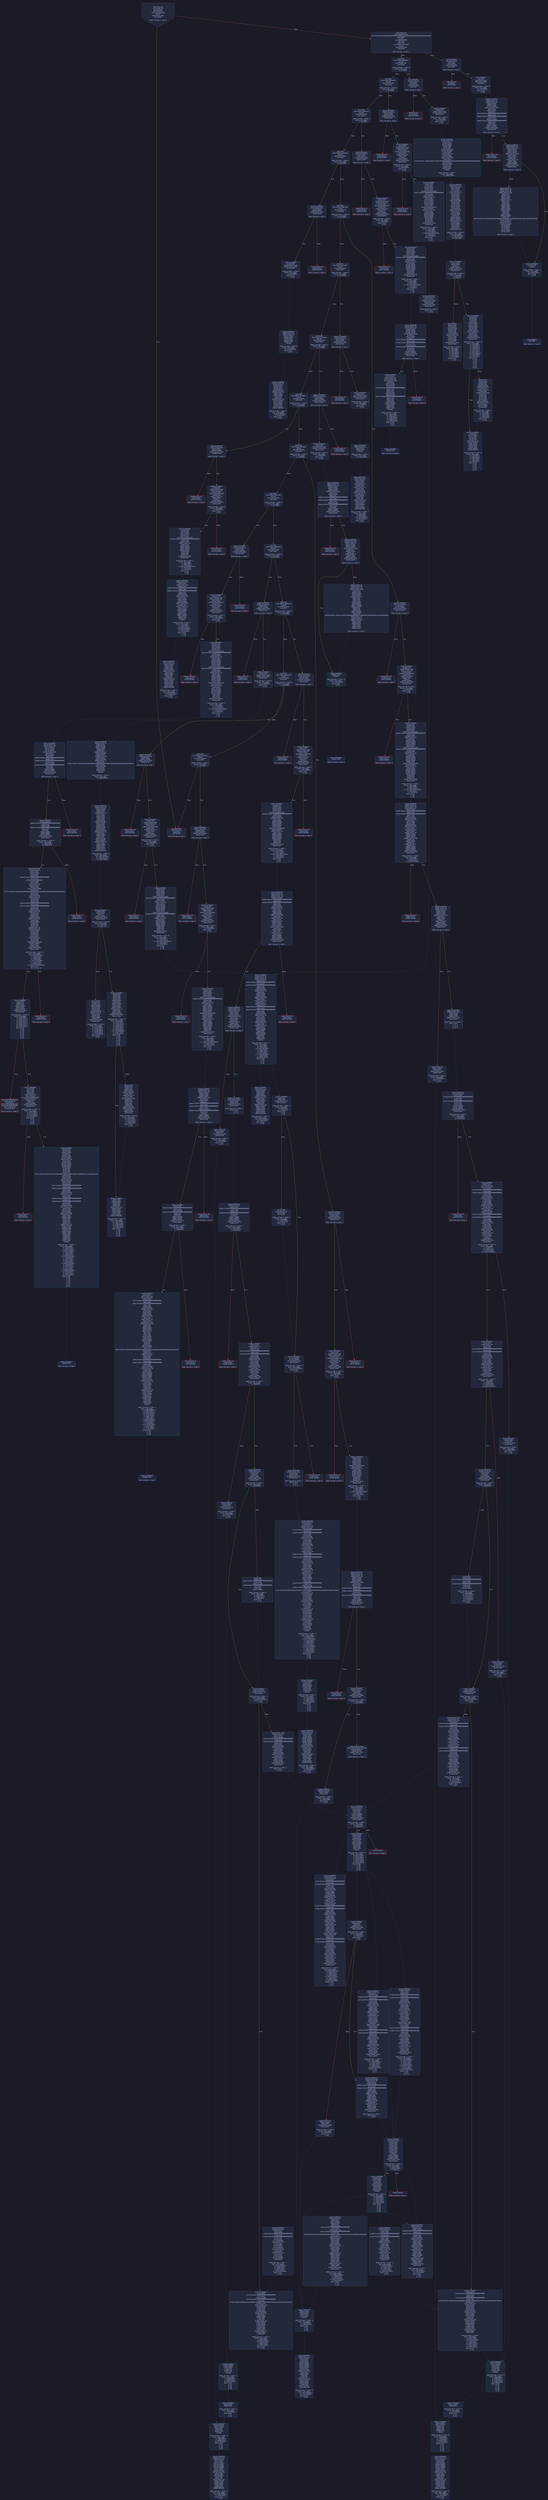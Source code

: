digraph G {
    node [shape=box, style="filled, rounded", color="#565f89", fontcolor="#c0caf5", fontname="Helvetica", fillcolor="#24283b"];
    edge [color="#414868", fontcolor="#c0caf5", fontname="Helvetica"];
    bgcolor="#1a1b26";
    0 [ label = "[00] PUSH1 80
[02] PUSH1 40
[04] MSTORE
[05] PUSH1 04
[07] CALLDATASIZE
[08] LT
[09] PUSH2 00db
[0c] JUMPI

Stack size req: 0, sizeΔ: 0
" shape = invhouse]
    1 [ label = "[0d] PUSH1 00
[0f] CALLDATALOAD
[10] PUSH29 0100000000000000000000000000000000000000000000000000000000
[2e] SWAP1
[2f] DIV
[30] PUSH4 ffffffff
[35] AND
[36] DUP1
[37] PUSH4 01502460
[3c] EQ
[3d] PUSH2 00e0
[40] JUMPI

Stack size req: 0, sizeΔ: 1
"]
    2 [ label = "[41] DUP1
[42] PUSH4 06fdde03
[47] EQ
[48] PUSH2 00f7
[4b] JUMPI

Stack size req: 1, sizeΔ: 0
Entry->Op usage:
	0->71:EQ:1
"]
    3 [ label = "[4c] DUP1
[4d] PUSH4 095ea7b3
[52] EQ
[53] PUSH2 0187
[56] JUMPI

Stack size req: 1, sizeΔ: 0
Entry->Op usage:
	0->82:EQ:1
"]
    4 [ label = "[57] DUP1
[58] PUSH4 13af4035
[5d] EQ
[5e] PUSH2 01fa
[61] JUMPI

Stack size req: 1, sizeΔ: 0
Entry->Op usage:
	0->93:EQ:1
"]
    5 [ label = "[62] DUP1
[63] PUSH4 18160ddd
[68] EQ
[69] PUSH2 024b
[6c] JUMPI

Stack size req: 1, sizeΔ: 0
Entry->Op usage:
	0->104:EQ:1
"]
    6 [ label = "[6d] DUP1
[6e] PUSH4 23b872dd
[73] EQ
[74] PUSH2 0276
[77] JUMPI

Stack size req: 1, sizeΔ: 0
Entry->Op usage:
	0->115:EQ:1
"]
    7 [ label = "[78] DUP1
[79] PUSH4 313ce567
[7e] EQ
[7f] PUSH2 0309
[82] JUMPI

Stack size req: 1, sizeΔ: 0
Entry->Op usage:
	0->126:EQ:1
"]
    8 [ label = "[83] DUP1
[84] PUSH4 31c420d4
[89] EQ
[8a] PUSH2 033a
[8d] JUMPI

Stack size req: 1, sizeΔ: 0
Entry->Op usage:
	0->137:EQ:1
"]
    9 [ label = "[8e] DUP1
[8f] PUSH4 70a08231
[94] EQ
[95] PUSH2 0351
[98] JUMPI

Stack size req: 1, sizeΔ: 0
Entry->Op usage:
	0->148:EQ:1
"]
    10 [ label = "[99] DUP1
[9a] PUSH4 7e1f2bb8
[9f] EQ
[a0] PUSH2 03b6
[a3] JUMPI

Stack size req: 1, sizeΔ: 0
Entry->Op usage:
	0->159:EQ:1
"]
    11 [ label = "[a4] DUP1
[a5] PUSH4 89519c50
[aa] EQ
[ab] PUSH2 0409
[ae] JUMPI

Stack size req: 1, sizeΔ: 0
Entry->Op usage:
	0->170:EQ:1
"]
    12 [ label = "[af] DUP1
[b0] PUSH4 95d89b41
[b5] EQ
[b6] PUSH2 0484
[b9] JUMPI

Stack size req: 1, sizeΔ: 0
Entry->Op usage:
	0->181:EQ:1
"]
    13 [ label = "[ba] DUP1
[bb] PUSH4 a9059cbb
[c0] EQ
[c1] PUSH2 0514
[c4] JUMPI

Stack size req: 1, sizeΔ: 0
Entry->Op usage:
	0->192:EQ:1
"]
    14 [ label = "[c5] DUP1
[c6] PUSH4 dd62ed3e
[cb] EQ
[cc] PUSH2 0587
[cf] JUMPI

Stack size req: 1, sizeΔ: 0
Entry->Op usage:
	0->203:EQ:1
"]
    15 [ label = "[d0] DUP1
[d1] PUSH4 e724529c
[d6] EQ
[d7] PUSH2 060c
[da] JUMPI

Stack size req: 1, sizeΔ: 0
Entry->Op usage:
	0->214:EQ:1
"]
    16 [ label = "[db] JUMPDEST
[dc] PUSH1 00
[de] DUP1
[df] REVERT

Stack size req: 0, sizeΔ: 0
" color = "red"]
    17 [ label = "[e0] JUMPDEST
[e1] CALLVALUE
[e2] DUP1
[e3] ISZERO
[e4] PUSH2 00ec
[e7] JUMPI

Stack size req: 0, sizeΔ: 1
"]
    18 [ label = "[e8] PUSH1 00
[ea] DUP1
[eb] REVERT

Stack size req: 0, sizeΔ: 0
" color = "red"]
    19 [ label = "[ec] JUMPDEST
[ed] POP
[ee] PUSH2 00f5
[f1] PUSH2 0669
[f4] JUMP

Stack size req: 1, sizeΔ: 0
Entry->Op usage:
	0->237:POP:0
Entry->Exit:
	0->😵
"]
    20 [ label = "[f5] JUMPDEST
[f6] STOP

Stack size req: 0, sizeΔ: 0
" color = "darkblue"]
    21 [ label = "[f7] JUMPDEST
[f8] CALLVALUE
[f9] DUP1
[fa] ISZERO
[fb] PUSH2 0103
[fe] JUMPI

Stack size req: 0, sizeΔ: 1
"]
    22 [ label = "[ff] PUSH1 00
[0101] DUP1
[0102] REVERT

Stack size req: 0, sizeΔ: 0
" color = "red"]
    23 [ label = "[0103] JUMPDEST
[0104] POP
[0105] PUSH2 010c
[0108] PUSH2 0725
[010b] JUMP

Stack size req: 1, sizeΔ: 0
Entry->Op usage:
	0->260:POP:0
Entry->Exit:
	0->😵
"]
    24 [ label = "[010c] JUMPDEST
[010d] PUSH1 40
[010f] MLOAD
[0110] DUP1
[0111] DUP1
[0112] PUSH1 20
[0114] ADD
[0115] DUP3
[0116] DUP2
[0117] SUB
[0118] DUP3
[0119] MSTORE
[011a] DUP4
[011b] DUP2
[011c] DUP2
[011d] MLOAD
[011e] DUP2
[011f] MSTORE
[0120] PUSH1 20
[0122] ADD
[0123] SWAP2
[0124] POP
[0125] DUP1
[0126] MLOAD
[0127] SWAP1
[0128] PUSH1 20
[012a] ADD
[012b] SWAP1
[012c] DUP1
[012d] DUP4
[012e] DUP4
[012f] PUSH1 00

Stack size req: 1, sizeΔ: 9
Entry->Op usage:
	0->285:MLOAD:0
	0->294:MLOAD:0
	0->298:ADD:1
"]
    25 [ label = "[0131] JUMPDEST
[0132] DUP4
[0133] DUP2
[0134] LT
[0135] ISZERO
[0136] PUSH2 014c
[0139] JUMPI

Stack size req: 4, sizeΔ: 0
Entry->Op usage:
	0->308:LT:0
	3->308:LT:1
"]
    26 [ label = "[013a] DUP1
[013b] DUP3
[013c] ADD
[013d] MLOAD
[013e] DUP2
[013f] DUP5
[0140] ADD
[0141] MSTORE
[0142] PUSH1 20
[0144] DUP2
[0145] ADD
[0146] SWAP1
[0147] POP
[0148] PUSH2 0131
[014b] JUMP

Stack size req: 3, sizeΔ: 0
Entry->Op usage:
	0->316:ADD:1
	0->320:ADD:1
	0->325:ADD:0
	0->327:POP:0
	1->316:ADD:0
	2->320:ADD:0
Entry->Exit:
	0->😵
"]
    27 [ label = "[014c] JUMPDEST
[014d] POP
[014e] POP
[014f] POP
[0150] POP
[0151] SWAP1
[0152] POP
[0153] SWAP1
[0154] DUP2
[0155] ADD
[0156] SWAP1
[0157] PUSH1 1f
[0159] AND
[015a] DUP1
[015b] ISZERO
[015c] PUSH2 0179
[015f] JUMPI

Stack size req: 7, sizeΔ: -5
Entry->Op usage:
	0->333:POP:0
	1->334:POP:0
	2->335:POP:0
	3->336:POP:0
	4->341:ADD:0
	4->345:AND:1
	4->347:ISZERO:0
	5->338:POP:0
	6->341:ADD:1
Entry->Exit:
	0->😵
	1->😵
	2->😵
	3->😵
	4->0
	5->😵
	6->😵
"]
    28 [ label = "[0160] DUP1
[0161] DUP3
[0162] SUB
[0163] DUP1
[0164] MLOAD
[0165] PUSH1 01
[0167] DUP4
[0168] PUSH1 20
[016a] SUB
[016b] PUSH2 0100
[016e] EXP
[016f] SUB
[0170] NOT
[0171] AND
[0172] DUP2
[0173] MSTORE
[0174] PUSH1 20
[0176] ADD
[0177] SWAP2
[0178] POP

Stack size req: 2, sizeΔ: 0
Entry->Op usage:
	0->354:SUB:1
	0->362:SUB:1
	1->354:SUB:0
	1->376:POP:0
Entry->Exit:
	1->😵
"]
    29 [ label = "[0179] JUMPDEST
[017a] POP
[017b] SWAP3
[017c] POP
[017d] POP
[017e] POP
[017f] PUSH1 40
[0181] MLOAD
[0182] DUP1
[0183] SWAP2
[0184] SUB
[0185] SWAP1
[0186] RETURN

Stack size req: 5, sizeΔ: -5
Entry->Op usage:
	0->378:POP:0
	1->388:SUB:0
	2->381:POP:0
	3->382:POP:0
	4->380:POP:0
Entry->Exit:
	0->😵
	1->😵
	2->😵
	3->😵
	4->😵
" color = "darkblue"]
    30 [ label = "[0187] JUMPDEST
[0188] CALLVALUE
[0189] DUP1
[018a] ISZERO
[018b] PUSH2 0193
[018e] JUMPI

Stack size req: 0, sizeΔ: 1
"]
    31 [ label = "[018f] PUSH1 00
[0191] DUP1
[0192] REVERT

Stack size req: 0, sizeΔ: 0
" color = "red"]
    32 [ label = "[0193] JUMPDEST
[0194] POP
[0195] PUSH2 01e0
[0198] PUSH1 04
[019a] DUP1
[019b] CALLDATASIZE
[019c] SUB
[019d] PUSH1 40
[019f] DUP2
[01a0] LT
[01a1] ISZERO
[01a2] PUSH2 01aa
[01a5] JUMPI

Stack size req: 1, sizeΔ: 2
Entry->Op usage:
	0->404:POP:0
Entry->Exit:
	0->😵
"]
    33 [ label = "[01a6] PUSH1 00
[01a8] DUP1
[01a9] REVERT

Stack size req: 0, sizeΔ: 0
" color = "red"]
    34 [ label = "[01aa] JUMPDEST
[01ab] DUP2
[01ac] ADD
[01ad] SWAP1
[01ae] DUP1
[01af] DUP1
[01b0] CALLDATALOAD
[01b1] PUSH20 ffffffffffffffffffffffffffffffffffffffff
[01c6] AND
[01c7] SWAP1
[01c8] PUSH1 20
[01ca] ADD
[01cb] SWAP1
[01cc] SWAP3
[01cd] SWAP2
[01ce] SWAP1
[01cf] DUP1
[01d0] CALLDATALOAD
[01d1] SWAP1
[01d2] PUSH1 20
[01d4] ADD
[01d5] SWAP1
[01d6] SWAP3
[01d7] SWAP2
[01d8] SWAP1
[01d9] POP
[01da] POP
[01db] POP
[01dc] PUSH2 075e
[01df] JUMP

Stack size req: 2, sizeΔ: 0
Entry->Op usage:
	0->428:ADD:1
	1->428:ADD:0
	1->432:CALLDATALOAD:0
	1->458:ADD:1
	1->474:POP:0
Entry->Exit:
	0->😵
	1->😵
"]
    35 [ label = "[01e0] JUMPDEST
[01e1] PUSH1 40
[01e3] MLOAD
[01e4] DUP1
[01e5] DUP3
[01e6] ISZERO
[01e7] ISZERO
[01e8] ISZERO
[01e9] ISZERO
[01ea] DUP2
[01eb] MSTORE
[01ec] PUSH1 20
[01ee] ADD
[01ef] SWAP2
[01f0] POP
[01f1] POP
[01f2] PUSH1 40
[01f4] MLOAD
[01f5] DUP1
[01f6] SWAP2
[01f7] SUB
[01f8] SWAP1
[01f9] RETURN

Stack size req: 1, sizeΔ: -1
Entry->Op usage:
	0->486:ISZERO:0
	0->496:POP:0
Entry->Exit:
	0->😵
" color = "darkblue"]
    36 [ label = "[01fa] JUMPDEST
[01fb] CALLVALUE
[01fc] DUP1
[01fd] ISZERO
[01fe] PUSH2 0206
[0201] JUMPI

Stack size req: 0, sizeΔ: 1
"]
    37 [ label = "[0202] PUSH1 00
[0204] DUP1
[0205] REVERT

Stack size req: 0, sizeΔ: 0
" color = "red"]
    38 [ label = "[0206] JUMPDEST
[0207] POP
[0208] PUSH2 0249
[020b] PUSH1 04
[020d] DUP1
[020e] CALLDATASIZE
[020f] SUB
[0210] PUSH1 20
[0212] DUP2
[0213] LT
[0214] ISZERO
[0215] PUSH2 021d
[0218] JUMPI

Stack size req: 1, sizeΔ: 2
Entry->Op usage:
	0->519:POP:0
Entry->Exit:
	0->😵
"]
    39 [ label = "[0219] PUSH1 00
[021b] DUP1
[021c] REVERT

Stack size req: 0, sizeΔ: 0
" color = "red"]
    40 [ label = "[021d] JUMPDEST
[021e] DUP2
[021f] ADD
[0220] SWAP1
[0221] DUP1
[0222] DUP1
[0223] CALLDATALOAD
[0224] PUSH20 ffffffffffffffffffffffffffffffffffffffff
[0239] AND
[023a] SWAP1
[023b] PUSH1 20
[023d] ADD
[023e] SWAP1
[023f] SWAP3
[0240] SWAP2
[0241] SWAP1
[0242] POP
[0243] POP
[0244] POP
[0245] PUSH2 0794
[0248] JUMP

Stack size req: 2, sizeΔ: -1
Entry->Op usage:
	0->543:ADD:1
	1->543:ADD:0
	1->547:CALLDATALOAD:0
	1->573:ADD:1
	1->579:POP:0
Entry->Exit:
	0->😵
	1->😵
"]
    41 [ label = "[0249] JUMPDEST
[024a] STOP

Stack size req: 0, sizeΔ: 0
" color = "darkblue"]
    42 [ label = "[024b] JUMPDEST
[024c] CALLVALUE
[024d] DUP1
[024e] ISZERO
[024f] PUSH2 0257
[0252] JUMPI

Stack size req: 0, sizeΔ: 1
"]
    43 [ label = "[0253] PUSH1 00
[0255] DUP1
[0256] REVERT

Stack size req: 0, sizeΔ: 0
" color = "red"]
    44 [ label = "[0257] JUMPDEST
[0258] POP
[0259] PUSH2 0260
[025c] PUSH2 0834
[025f] JUMP

Stack size req: 1, sizeΔ: 0
Entry->Op usage:
	0->600:POP:0
Entry->Exit:
	0->😵
"]
    45 [ label = "[0260] JUMPDEST
[0261] PUSH1 40
[0263] MLOAD
[0264] DUP1
[0265] DUP3
[0266] DUP2
[0267] MSTORE
[0268] PUSH1 20
[026a] ADD
[026b] SWAP2
[026c] POP
[026d] POP
[026e] PUSH1 40
[0270] MLOAD
[0271] DUP1
[0272] SWAP2
[0273] SUB
[0274] SWAP1
[0275] RETURN

Stack size req: 1, sizeΔ: -1
Entry->Op usage:
	0->615:MSTORE:1
	0->620:POP:0
Entry->Exit:
	0->😵
" color = "darkblue"]
    46 [ label = "[0276] JUMPDEST
[0277] CALLVALUE
[0278] DUP1
[0279] ISZERO
[027a] PUSH2 0282
[027d] JUMPI

Stack size req: 0, sizeΔ: 1
"]
    47 [ label = "[027e] PUSH1 00
[0280] DUP1
[0281] REVERT

Stack size req: 0, sizeΔ: 0
" color = "red"]
    48 [ label = "[0282] JUMPDEST
[0283] POP
[0284] PUSH2 02ef
[0287] PUSH1 04
[0289] DUP1
[028a] CALLDATASIZE
[028b] SUB
[028c] PUSH1 60
[028e] DUP2
[028f] LT
[0290] ISZERO
[0291] PUSH2 0299
[0294] JUMPI

Stack size req: 1, sizeΔ: 2
Entry->Op usage:
	0->643:POP:0
Entry->Exit:
	0->😵
"]
    49 [ label = "[0295] PUSH1 00
[0297] DUP1
[0298] REVERT

Stack size req: 0, sizeΔ: 0
" color = "red"]
    50 [ label = "[0299] JUMPDEST
[029a] DUP2
[029b] ADD
[029c] SWAP1
[029d] DUP1
[029e] DUP1
[029f] CALLDATALOAD
[02a0] PUSH20 ffffffffffffffffffffffffffffffffffffffff
[02b5] AND
[02b6] SWAP1
[02b7] PUSH1 20
[02b9] ADD
[02ba] SWAP1
[02bb] SWAP3
[02bc] SWAP2
[02bd] SWAP1
[02be] DUP1
[02bf] CALLDATALOAD
[02c0] PUSH20 ffffffffffffffffffffffffffffffffffffffff
[02d5] AND
[02d6] SWAP1
[02d7] PUSH1 20
[02d9] ADD
[02da] SWAP1
[02db] SWAP3
[02dc] SWAP2
[02dd] SWAP1
[02de] DUP1
[02df] CALLDATALOAD
[02e0] SWAP1
[02e1] PUSH1 20
[02e3] ADD
[02e4] SWAP1
[02e5] SWAP3
[02e6] SWAP2
[02e7] SWAP1
[02e8] POP
[02e9] POP
[02ea] POP
[02eb] PUSH2 083e
[02ee] JUMP

Stack size req: 2, sizeΔ: 1
Entry->Op usage:
	0->667:ADD:1
	1->667:ADD:0
	1->671:CALLDATALOAD:0
	1->697:ADD:1
	1->745:POP:0
Entry->Exit:
	0->😵
	1->😵
"]
    51 [ label = "[02ef] JUMPDEST
[02f0] PUSH1 40
[02f2] MLOAD
[02f3] DUP1
[02f4] DUP3
[02f5] ISZERO
[02f6] ISZERO
[02f7] ISZERO
[02f8] ISZERO
[02f9] DUP2
[02fa] MSTORE
[02fb] PUSH1 20
[02fd] ADD
[02fe] SWAP2
[02ff] POP
[0300] POP
[0301] PUSH1 40
[0303] MLOAD
[0304] DUP1
[0305] SWAP2
[0306] SUB
[0307] SWAP1
[0308] RETURN

Stack size req: 1, sizeΔ: -1
Entry->Op usage:
	0->757:ISZERO:0
	0->767:POP:0
Entry->Exit:
	0->😵
" color = "darkblue"]
    52 [ label = "[0309] JUMPDEST
[030a] CALLVALUE
[030b] DUP1
[030c] ISZERO
[030d] PUSH2 0315
[0310] JUMPI

Stack size req: 0, sizeΔ: 1
"]
    53 [ label = "[0311] PUSH1 00
[0313] DUP1
[0314] REVERT

Stack size req: 0, sizeΔ: 0
" color = "red"]
    54 [ label = "[0315] JUMPDEST
[0316] POP
[0317] PUSH2 031e
[031a] PUSH2 08cc
[031d] JUMP

Stack size req: 1, sizeΔ: 0
Entry->Op usage:
	0->790:POP:0
Entry->Exit:
	0->😵
"]
    55 [ label = "[031e] JUMPDEST
[031f] PUSH1 40
[0321] MLOAD
[0322] DUP1
[0323] DUP3
[0324] PUSH1 ff
[0326] AND
[0327] PUSH1 ff
[0329] AND
[032a] DUP2
[032b] MSTORE
[032c] PUSH1 20
[032e] ADD
[032f] SWAP2
[0330] POP
[0331] POP
[0332] PUSH1 40
[0334] MLOAD
[0335] DUP1
[0336] SWAP2
[0337] SUB
[0338] SWAP1
[0339] RETURN

Stack size req: 1, sizeΔ: -1
Entry->Op usage:
	0->806:AND:1
	0->809:AND:1
	0->811:MSTORE:1
	0->816:POP:0
Entry->Exit:
	0->😵
" color = "darkblue"]
    56 [ label = "[033a] JUMPDEST
[033b] CALLVALUE
[033c] DUP1
[033d] ISZERO
[033e] PUSH2 0346
[0341] JUMPI

Stack size req: 0, sizeΔ: 1
"]
    57 [ label = "[0342] PUSH1 00
[0344] DUP1
[0345] REVERT

Stack size req: 0, sizeΔ: 0
" color = "red"]
    58 [ label = "[0346] JUMPDEST
[0347] POP
[0348] PUSH2 034f
[034b] PUSH2 08d1
[034e] JUMP

Stack size req: 1, sizeΔ: 0
Entry->Op usage:
	0->839:POP:0
Entry->Exit:
	0->😵
"]
    59 [ label = "[034f] JUMPDEST
[0350] STOP

Stack size req: 0, sizeΔ: 0
" color = "darkblue"]
    60 [ label = "[0351] JUMPDEST
[0352] CALLVALUE
[0353] DUP1
[0354] ISZERO
[0355] PUSH2 035d
[0358] JUMPI

Stack size req: 0, sizeΔ: 1
"]
    61 [ label = "[0359] PUSH1 00
[035b] DUP1
[035c] REVERT

Stack size req: 0, sizeΔ: 0
" color = "red"]
    62 [ label = "[035d] JUMPDEST
[035e] POP
[035f] PUSH2 03a0
[0362] PUSH1 04
[0364] DUP1
[0365] CALLDATASIZE
[0366] SUB
[0367] PUSH1 20
[0369] DUP2
[036a] LT
[036b] ISZERO
[036c] PUSH2 0374
[036f] JUMPI

Stack size req: 1, sizeΔ: 2
Entry->Op usage:
	0->862:POP:0
Entry->Exit:
	0->😵
"]
    63 [ label = "[0370] PUSH1 00
[0372] DUP1
[0373] REVERT

Stack size req: 0, sizeΔ: 0
" color = "red"]
    64 [ label = "[0374] JUMPDEST
[0375] DUP2
[0376] ADD
[0377] SWAP1
[0378] DUP1
[0379] DUP1
[037a] CALLDATALOAD
[037b] PUSH20 ffffffffffffffffffffffffffffffffffffffff
[0390] AND
[0391] SWAP1
[0392] PUSH1 20
[0394] ADD
[0395] SWAP1
[0396] SWAP3
[0397] SWAP2
[0398] SWAP1
[0399] POP
[039a] POP
[039b] POP
[039c] PUSH2 098c
[039f] JUMP

Stack size req: 2, sizeΔ: -1
Entry->Op usage:
	0->886:ADD:1
	1->886:ADD:0
	1->890:CALLDATALOAD:0
	1->916:ADD:1
	1->922:POP:0
Entry->Exit:
	0->😵
	1->😵
"]
    65 [ label = "[03a0] JUMPDEST
[03a1] PUSH1 40
[03a3] MLOAD
[03a4] DUP1
[03a5] DUP3
[03a6] DUP2
[03a7] MSTORE
[03a8] PUSH1 20
[03aa] ADD
[03ab] SWAP2
[03ac] POP
[03ad] POP
[03ae] PUSH1 40
[03b0] MLOAD
[03b1] DUP1
[03b2] SWAP2
[03b3] SUB
[03b4] SWAP1
[03b5] RETURN

Stack size req: 1, sizeΔ: -1
Entry->Op usage:
	0->935:MSTORE:1
	0->940:POP:0
Entry->Exit:
	0->😵
" color = "darkblue"]
    66 [ label = "[03b6] JUMPDEST
[03b7] CALLVALUE
[03b8] DUP1
[03b9] ISZERO
[03ba] PUSH2 03c2
[03bd] JUMPI

Stack size req: 0, sizeΔ: 1
"]
    67 [ label = "[03be] PUSH1 00
[03c0] DUP1
[03c1] REVERT

Stack size req: 0, sizeΔ: 0
" color = "red"]
    68 [ label = "[03c2] JUMPDEST
[03c3] POP
[03c4] PUSH2 03ef
[03c7] PUSH1 04
[03c9] DUP1
[03ca] CALLDATASIZE
[03cb] SUB
[03cc] PUSH1 20
[03ce] DUP2
[03cf] LT
[03d0] ISZERO
[03d1] PUSH2 03d9
[03d4] JUMPI

Stack size req: 1, sizeΔ: 2
Entry->Op usage:
	0->963:POP:0
Entry->Exit:
	0->😵
"]
    69 [ label = "[03d5] PUSH1 00
[03d7] DUP1
[03d8] REVERT

Stack size req: 0, sizeΔ: 0
" color = "red"]
    70 [ label = "[03d9] JUMPDEST
[03da] DUP2
[03db] ADD
[03dc] SWAP1
[03dd] DUP1
[03de] DUP1
[03df] CALLDATALOAD
[03e0] SWAP1
[03e1] PUSH1 20
[03e3] ADD
[03e4] SWAP1
[03e5] SWAP3
[03e6] SWAP2
[03e7] SWAP1
[03e8] POP
[03e9] POP
[03ea] POP
[03eb] PUSH2 09d4
[03ee] JUMP

Stack size req: 2, sizeΔ: -1
Entry->Op usage:
	0->987:ADD:1
	1->987:ADD:0
	1->991:CALLDATALOAD:0
	1->995:ADD:1
	1->1001:POP:0
Entry->Exit:
	0->😵
	1->😵
"]
    71 [ label = "[03ef] JUMPDEST
[03f0] PUSH1 40
[03f2] MLOAD
[03f3] DUP1
[03f4] DUP3
[03f5] ISZERO
[03f6] ISZERO
[03f7] ISZERO
[03f8] ISZERO
[03f9] DUP2
[03fa] MSTORE
[03fb] PUSH1 20
[03fd] ADD
[03fe] SWAP2
[03ff] POP
[0400] POP
[0401] PUSH1 40
[0403] MLOAD
[0404] DUP1
[0405] SWAP2
[0406] SUB
[0407] SWAP1
[0408] RETURN

Stack size req: 1, sizeΔ: -1
Entry->Op usage:
	0->1013:ISZERO:0
	0->1023:POP:0
Entry->Exit:
	0->😵
" color = "darkblue"]
    72 [ label = "[0409] JUMPDEST
[040a] CALLVALUE
[040b] DUP1
[040c] ISZERO
[040d] PUSH2 0415
[0410] JUMPI

Stack size req: 0, sizeΔ: 1
"]
    73 [ label = "[0411] PUSH1 00
[0413] DUP1
[0414] REVERT

Stack size req: 0, sizeΔ: 0
" color = "red"]
    74 [ label = "[0415] JUMPDEST
[0416] POP
[0417] PUSH2 0482
[041a] PUSH1 04
[041c] DUP1
[041d] CALLDATASIZE
[041e] SUB
[041f] PUSH1 60
[0421] DUP2
[0422] LT
[0423] ISZERO
[0424] PUSH2 042c
[0427] JUMPI

Stack size req: 1, sizeΔ: 2
Entry->Op usage:
	0->1046:POP:0
Entry->Exit:
	0->😵
"]
    75 [ label = "[0428] PUSH1 00
[042a] DUP1
[042b] REVERT

Stack size req: 0, sizeΔ: 0
" color = "red"]
    76 [ label = "[042c] JUMPDEST
[042d] DUP2
[042e] ADD
[042f] SWAP1
[0430] DUP1
[0431] DUP1
[0432] CALLDATALOAD
[0433] PUSH20 ffffffffffffffffffffffffffffffffffffffff
[0448] AND
[0449] SWAP1
[044a] PUSH1 20
[044c] ADD
[044d] SWAP1
[044e] SWAP3
[044f] SWAP2
[0450] SWAP1
[0451] DUP1
[0452] CALLDATALOAD
[0453] PUSH20 ffffffffffffffffffffffffffffffffffffffff
[0468] AND
[0469] SWAP1
[046a] PUSH1 20
[046c] ADD
[046d] SWAP1
[046e] SWAP3
[046f] SWAP2
[0470] SWAP1
[0471] DUP1
[0472] CALLDATALOAD
[0473] SWAP1
[0474] PUSH1 20
[0476] ADD
[0477] SWAP1
[0478] SWAP3
[0479] SWAP2
[047a] SWAP1
[047b] POP
[047c] POP
[047d] POP
[047e] PUSH2 0b72
[0481] JUMP

Stack size req: 2, sizeΔ: 1
Entry->Op usage:
	0->1070:ADD:1
	1->1070:ADD:0
	1->1074:CALLDATALOAD:0
	1->1100:ADD:1
	1->1148:POP:0
Entry->Exit:
	0->😵
	1->😵
"]
    77 [ label = "[0482] JUMPDEST
[0483] STOP

Stack size req: 0, sizeΔ: 0
" color = "darkblue"]
    78 [ label = "[0484] JUMPDEST
[0485] CALLVALUE
[0486] DUP1
[0487] ISZERO
[0488] PUSH2 0490
[048b] JUMPI

Stack size req: 0, sizeΔ: 1
"]
    79 [ label = "[048c] PUSH1 00
[048e] DUP1
[048f] REVERT

Stack size req: 0, sizeΔ: 0
" color = "red"]
    80 [ label = "[0490] JUMPDEST
[0491] POP
[0492] PUSH2 0499
[0495] PUSH2 0d92
[0498] JUMP

Stack size req: 1, sizeΔ: 0
Entry->Op usage:
	0->1169:POP:0
Entry->Exit:
	0->😵
"]
    81 [ label = "[0499] JUMPDEST
[049a] PUSH1 40
[049c] MLOAD
[049d] DUP1
[049e] DUP1
[049f] PUSH1 20
[04a1] ADD
[04a2] DUP3
[04a3] DUP2
[04a4] SUB
[04a5] DUP3
[04a6] MSTORE
[04a7] DUP4
[04a8] DUP2
[04a9] DUP2
[04aa] MLOAD
[04ab] DUP2
[04ac] MSTORE
[04ad] PUSH1 20
[04af] ADD
[04b0] SWAP2
[04b1] POP
[04b2] DUP1
[04b3] MLOAD
[04b4] SWAP1
[04b5] PUSH1 20
[04b7] ADD
[04b8] SWAP1
[04b9] DUP1
[04ba] DUP4
[04bb] DUP4
[04bc] PUSH1 00

Stack size req: 1, sizeΔ: 9
Entry->Op usage:
	0->1194:MLOAD:0
	0->1203:MLOAD:0
	0->1207:ADD:1
"]
    82 [ label = "[04be] JUMPDEST
[04bf] DUP4
[04c0] DUP2
[04c1] LT
[04c2] ISZERO
[04c3] PUSH2 04d9
[04c6] JUMPI

Stack size req: 4, sizeΔ: 0
Entry->Op usage:
	0->1217:LT:0
	3->1217:LT:1
"]
    83 [ label = "[04c7] DUP1
[04c8] DUP3
[04c9] ADD
[04ca] MLOAD
[04cb] DUP2
[04cc] DUP5
[04cd] ADD
[04ce] MSTORE
[04cf] PUSH1 20
[04d1] DUP2
[04d2] ADD
[04d3] SWAP1
[04d4] POP
[04d5] PUSH2 04be
[04d8] JUMP

Stack size req: 3, sizeΔ: 0
Entry->Op usage:
	0->1225:ADD:1
	0->1229:ADD:1
	0->1234:ADD:0
	0->1236:POP:0
	1->1225:ADD:0
	2->1229:ADD:0
Entry->Exit:
	0->😵
"]
    84 [ label = "[04d9] JUMPDEST
[04da] POP
[04db] POP
[04dc] POP
[04dd] POP
[04de] SWAP1
[04df] POP
[04e0] SWAP1
[04e1] DUP2
[04e2] ADD
[04e3] SWAP1
[04e4] PUSH1 1f
[04e6] AND
[04e7] DUP1
[04e8] ISZERO
[04e9] PUSH2 0506
[04ec] JUMPI

Stack size req: 7, sizeΔ: -5
Entry->Op usage:
	0->1242:POP:0
	1->1243:POP:0
	2->1244:POP:0
	3->1245:POP:0
	4->1250:ADD:0
	4->1254:AND:1
	4->1256:ISZERO:0
	5->1247:POP:0
	6->1250:ADD:1
Entry->Exit:
	0->😵
	1->😵
	2->😵
	3->😵
	4->0
	5->😵
	6->😵
"]
    85 [ label = "[04ed] DUP1
[04ee] DUP3
[04ef] SUB
[04f0] DUP1
[04f1] MLOAD
[04f2] PUSH1 01
[04f4] DUP4
[04f5] PUSH1 20
[04f7] SUB
[04f8] PUSH2 0100
[04fb] EXP
[04fc] SUB
[04fd] NOT
[04fe] AND
[04ff] DUP2
[0500] MSTORE
[0501] PUSH1 20
[0503] ADD
[0504] SWAP2
[0505] POP

Stack size req: 2, sizeΔ: 0
Entry->Op usage:
	0->1263:SUB:1
	0->1271:SUB:1
	1->1263:SUB:0
	1->1285:POP:0
Entry->Exit:
	1->😵
"]
    86 [ label = "[0506] JUMPDEST
[0507] POP
[0508] SWAP3
[0509] POP
[050a] POP
[050b] POP
[050c] PUSH1 40
[050e] MLOAD
[050f] DUP1
[0510] SWAP2
[0511] SUB
[0512] SWAP1
[0513] RETURN

Stack size req: 5, sizeΔ: -5
Entry->Op usage:
	0->1287:POP:0
	1->1297:SUB:0
	2->1290:POP:0
	3->1291:POP:0
	4->1289:POP:0
Entry->Exit:
	0->😵
	1->😵
	2->😵
	3->😵
	4->😵
" color = "darkblue"]
    87 [ label = "[0514] JUMPDEST
[0515] CALLVALUE
[0516] DUP1
[0517] ISZERO
[0518] PUSH2 0520
[051b] JUMPI

Stack size req: 0, sizeΔ: 1
"]
    88 [ label = "[051c] PUSH1 00
[051e] DUP1
[051f] REVERT

Stack size req: 0, sizeΔ: 0
" color = "red"]
    89 [ label = "[0520] JUMPDEST
[0521] POP
[0522] PUSH2 056d
[0525] PUSH1 04
[0527] DUP1
[0528] CALLDATASIZE
[0529] SUB
[052a] PUSH1 40
[052c] DUP2
[052d] LT
[052e] ISZERO
[052f] PUSH2 0537
[0532] JUMPI

Stack size req: 1, sizeΔ: 2
Entry->Op usage:
	0->1313:POP:0
Entry->Exit:
	0->😵
"]
    90 [ label = "[0533] PUSH1 00
[0535] DUP1
[0536] REVERT

Stack size req: 0, sizeΔ: 0
" color = "red"]
    91 [ label = "[0537] JUMPDEST
[0538] DUP2
[0539] ADD
[053a] SWAP1
[053b] DUP1
[053c] DUP1
[053d] CALLDATALOAD
[053e] PUSH20 ffffffffffffffffffffffffffffffffffffffff
[0553] AND
[0554] SWAP1
[0555] PUSH1 20
[0557] ADD
[0558] SWAP1
[0559] SWAP3
[055a] SWAP2
[055b] SWAP1
[055c] DUP1
[055d] CALLDATALOAD
[055e] SWAP1
[055f] PUSH1 20
[0561] ADD
[0562] SWAP1
[0563] SWAP3
[0564] SWAP2
[0565] SWAP1
[0566] POP
[0567] POP
[0568] POP
[0569] PUSH2 0dcb
[056c] JUMP

Stack size req: 2, sizeΔ: 0
Entry->Op usage:
	0->1337:ADD:1
	1->1337:ADD:0
	1->1341:CALLDATALOAD:0
	1->1367:ADD:1
	1->1383:POP:0
Entry->Exit:
	0->😵
	1->😵
"]
    92 [ label = "[056d] JUMPDEST
[056e] PUSH1 40
[0570] MLOAD
[0571] DUP1
[0572] DUP3
[0573] ISZERO
[0574] ISZERO
[0575] ISZERO
[0576] ISZERO
[0577] DUP2
[0578] MSTORE
[0579] PUSH1 20
[057b] ADD
[057c] SWAP2
[057d] POP
[057e] POP
[057f] PUSH1 40
[0581] MLOAD
[0582] DUP1
[0583] SWAP2
[0584] SUB
[0585] SWAP1
[0586] RETURN

Stack size req: 1, sizeΔ: -1
Entry->Op usage:
	0->1395:ISZERO:0
	0->1405:POP:0
Entry->Exit:
	0->😵
" color = "darkblue"]
    93 [ label = "[0587] JUMPDEST
[0588] CALLVALUE
[0589] DUP1
[058a] ISZERO
[058b] PUSH2 0593
[058e] JUMPI

Stack size req: 0, sizeΔ: 1
"]
    94 [ label = "[058f] PUSH1 00
[0591] DUP1
[0592] REVERT

Stack size req: 0, sizeΔ: 0
" color = "red"]
    95 [ label = "[0593] JUMPDEST
[0594] POP
[0595] PUSH2 05f6
[0598] PUSH1 04
[059a] DUP1
[059b] CALLDATASIZE
[059c] SUB
[059d] PUSH1 40
[059f] DUP2
[05a0] LT
[05a1] ISZERO
[05a2] PUSH2 05aa
[05a5] JUMPI

Stack size req: 1, sizeΔ: 2
Entry->Op usage:
	0->1428:POP:0
Entry->Exit:
	0->😵
"]
    96 [ label = "[05a6] PUSH1 00
[05a8] DUP1
[05a9] REVERT

Stack size req: 0, sizeΔ: 0
" color = "red"]
    97 [ label = "[05aa] JUMPDEST
[05ab] DUP2
[05ac] ADD
[05ad] SWAP1
[05ae] DUP1
[05af] DUP1
[05b0] CALLDATALOAD
[05b1] PUSH20 ffffffffffffffffffffffffffffffffffffffff
[05c6] AND
[05c7] SWAP1
[05c8] PUSH1 20
[05ca] ADD
[05cb] SWAP1
[05cc] SWAP3
[05cd] SWAP2
[05ce] SWAP1
[05cf] DUP1
[05d0] CALLDATALOAD
[05d1] PUSH20 ffffffffffffffffffffffffffffffffffffffff
[05e6] AND
[05e7] SWAP1
[05e8] PUSH1 20
[05ea] ADD
[05eb] SWAP1
[05ec] SWAP3
[05ed] SWAP2
[05ee] SWAP1
[05ef] POP
[05f0] POP
[05f1] POP
[05f2] PUSH2 0e57
[05f5] JUMP

Stack size req: 2, sizeΔ: 0
Entry->Op usage:
	0->1452:ADD:1
	1->1452:ADD:0
	1->1456:CALLDATALOAD:0
	1->1482:ADD:1
	1->1520:POP:0
Entry->Exit:
	0->😵
	1->😵
"]
    98 [ label = "[05f6] JUMPDEST
[05f7] PUSH1 40
[05f9] MLOAD
[05fa] DUP1
[05fb] DUP3
[05fc] DUP2
[05fd] MSTORE
[05fe] PUSH1 20
[0600] ADD
[0601] SWAP2
[0602] POP
[0603] POP
[0604] PUSH1 40
[0606] MLOAD
[0607] DUP1
[0608] SWAP2
[0609] SUB
[060a] SWAP1
[060b] RETURN

Stack size req: 1, sizeΔ: -1
Entry->Op usage:
	0->1533:MSTORE:1
	0->1538:POP:0
Entry->Exit:
	0->😵
" color = "darkblue"]
    99 [ label = "[060c] JUMPDEST
[060d] CALLVALUE
[060e] DUP1
[060f] ISZERO
[0610] PUSH2 0618
[0613] JUMPI

Stack size req: 0, sizeΔ: 1
"]
    100 [ label = "[0614] PUSH1 00
[0616] DUP1
[0617] REVERT

Stack size req: 0, sizeΔ: 0
" color = "red"]
    101 [ label = "[0618] JUMPDEST
[0619] POP
[061a] PUSH2 0667
[061d] PUSH1 04
[061f] DUP1
[0620] CALLDATASIZE
[0621] SUB
[0622] PUSH1 40
[0624] DUP2
[0625] LT
[0626] ISZERO
[0627] PUSH2 062f
[062a] JUMPI

Stack size req: 1, sizeΔ: 2
Entry->Op usage:
	0->1561:POP:0
Entry->Exit:
	0->😵
"]
    102 [ label = "[062b] PUSH1 00
[062d] DUP1
[062e] REVERT

Stack size req: 0, sizeΔ: 0
" color = "red"]
    103 [ label = "[062f] JUMPDEST
[0630] DUP2
[0631] ADD
[0632] SWAP1
[0633] DUP1
[0634] DUP1
[0635] CALLDATALOAD
[0636] PUSH20 ffffffffffffffffffffffffffffffffffffffff
[064b] AND
[064c] SWAP1
[064d] PUSH1 20
[064f] ADD
[0650] SWAP1
[0651] SWAP3
[0652] SWAP2
[0653] SWAP1
[0654] DUP1
[0655] CALLDATALOAD
[0656] ISZERO
[0657] ISZERO
[0658] SWAP1
[0659] PUSH1 20
[065b] ADD
[065c] SWAP1
[065d] SWAP3
[065e] SWAP2
[065f] SWAP1
[0660] POP
[0661] POP
[0662] POP
[0663] PUSH2 0ede
[0666] JUMP

Stack size req: 2, sizeΔ: 0
Entry->Op usage:
	0->1585:ADD:1
	1->1585:ADD:0
	1->1589:CALLDATALOAD:0
	1->1615:ADD:1
	1->1633:POP:0
Entry->Exit:
	0->😵
	1->😵
"]
    104 [ label = "[0667] JUMPDEST
[0668] STOP

Stack size req: 0, sizeΔ: 0
" color = "darkblue"]
    105 [ label = "[0669] JUMPDEST
[066a] PUSH1 02
[066c] PUSH1 00
[066e] SWAP1
[066f] SLOAD
[0670] SWAP1
[0671] PUSH2 0100
[0674] EXP
[0675] SWAP1
[0676] DIV
[0677] PUSH20 ffffffffffffffffffffffffffffffffffffffff
[068c] AND
[068d] PUSH20 ffffffffffffffffffffffffffffffffffffffff
[06a2] AND
[06a3] CALLER
[06a4] PUSH20 ffffffffffffffffffffffffffffffffffffffff
[06b9] AND
[06ba] EQ
[06bb] ISZERO
[06bc] ISZERO
[06bd] PUSH2 06c5
[06c0] JUMPI

Stack size req: 0, sizeΔ: 0
"]
    106 [ label = "[06c1] PUSH1 00
[06c3] DUP1
[06c4] REVERT

Stack size req: 0, sizeΔ: 0
" color = "red"]
    107 [ label = "[06c5] JUMPDEST
[06c6] PUSH1 05
[06c8] PUSH1 00
[06ca] SWAP1
[06cb] SLOAD
[06cc] SWAP1
[06cd] PUSH2 0100
[06d0] EXP
[06d1] SWAP1
[06d2] DIV
[06d3] PUSH1 ff
[06d5] AND
[06d6] ISZERO
[06d7] ISZERO
[06d8] PUSH2 0723
[06db] JUMPI

Stack size req: 0, sizeΔ: 0
"]
    108 [ label = "[06dc] PUSH1 01
[06de] PUSH1 05
[06e0] PUSH1 00
[06e2] PUSH2 0100
[06e5] EXP
[06e6] DUP2
[06e7] SLOAD
[06e8] DUP2
[06e9] PUSH1 ff
[06eb] MUL
[06ec] NOT
[06ed] AND
[06ee] SWAP1
[06ef] DUP4
[06f0] ISZERO
[06f1] ISZERO
[06f2] MUL
[06f3] OR
[06f4] SWAP1
[06f5] SSTORE
[06f6] POP
[06f7] PUSH32 615acbaede366d76a8b8cb2a9ada6a71495f0786513d71aa97aaf0c3910b78de
[0718] PUSH1 40
[071a] MLOAD
[071b] PUSH1 40
[071d] MLOAD
[071e] DUP1
[071f] SWAP2
[0720] SUB
[0721] SWAP1
[0722] LOG1

Stack size req: 0, sizeΔ: 0
"]
    109 [ label = "[0723] JUMPDEST
[0724] JUMP
Indirect!

Stack size req: 1, sizeΔ: -1
Entry->Op usage:
	0->1828:JUMP:0
Entry->Exit:
	0->😵
" color = "teal"]
    110 [ label = "[0725] JUMPDEST
[0726] PUSH1 40
[0728] DUP1
[0729] MLOAD
[072a] SWAP1
[072b] DUP2
[072c] ADD
[072d] PUSH1 40
[072f] MSTORE
[0730] DUP1
[0731] PUSH1 0d
[0733] DUP2
[0734] MSTORE
[0735] PUSH1 20
[0737] ADD
[0738] PUSH32 4d65726375727920746f6b656e00000000000000000000000000000000000000
[0759] DUP2
[075a] MSTORE
[075b] POP
[075c] DUP2
[075d] JUMP
Indirect!

Stack size req: 1, sizeΔ: 1
Entry->Op usage:
	0->1885:JUMP:0
" color = "teal"]
    111 [ label = "[075e] JUMPDEST
[075f] PUSH1 00
[0761] DUP1
[0762] PUSH2 076b
[0765] CALLER
[0766] DUP6
[0767] PUSH2 0e57
[076a] JUMP

Stack size req: 2, sizeΔ: 5
Entry->Exit:
	1->0, 6
"]
    112 [ label = "[076b] JUMPDEST
[076c] EQ
[076d] DUP1
[076e] PUSH2 0777
[0771] JUMPI

Stack size req: 2, sizeΔ: -1
Entry->Op usage:
	0->1900:EQ:0
	1->1900:EQ:1
Entry->Exit:
	0->😵
	1->😵
"]
    113 [ label = "[0772] POP
[0773] PUSH1 00
[0775] DUP3
[0776] EQ

Stack size req: 3, sizeΔ: 0
Entry->Op usage:
	0->1906:POP:0
	2->1910:EQ:0
Entry->Exit:
	0->😵
"]
    114 [ label = "[0777] JUMPDEST
[0778] ISZERO
[0779] ISZERO
[077a] PUSH2 0782
[077d] JUMPI

Stack size req: 1, sizeΔ: -1
Entry->Op usage:
	0->1912:ISZERO:0
Entry->Exit:
	0->😵
"]
    115 [ label = "[077e] PUSH1 00
[0780] DUP1
[0781] REVERT

Stack size req: 0, sizeΔ: 0
" color = "red"]
    116 [ label = "[0782] JUMPDEST
[0783] PUSH2 078c
[0786] DUP4
[0787] DUP4
[0788] PUSH2 103f
[078b] JUMP

Stack size req: 3, sizeΔ: 3
Entry->Exit:
	1->0, 4
	2->1, 5
"]
    117 [ label = "[078c] JUMPDEST
[078d] SWAP1
[078e] POP
[078f] SWAP3
[0790] SWAP2
[0791] POP
[0792] POP
[0793] JUMP
Indirect!

Stack size req: 5, sizeΔ: -4
Entry->Op usage:
	1->1934:POP:0
	2->1938:POP:0
	3->1937:POP:0
	4->1939:JUMP:0
Entry->Exit:
	0->0
	1->😵
	2->😵
	3->😵
	4->😵
" color = "teal"]
    118 [ label = "[0794] JUMPDEST
[0795] PUSH1 02
[0797] PUSH1 00
[0799] SWAP1
[079a] SLOAD
[079b] SWAP1
[079c] PUSH2 0100
[079f] EXP
[07a0] SWAP1
[07a1] DIV
[07a2] PUSH20 ffffffffffffffffffffffffffffffffffffffff
[07b7] AND
[07b8] PUSH20 ffffffffffffffffffffffffffffffffffffffff
[07cd] AND
[07ce] CALLER
[07cf] PUSH20 ffffffffffffffffffffffffffffffffffffffff
[07e4] AND
[07e5] EQ
[07e6] ISZERO
[07e7] ISZERO
[07e8] PUSH2 07f0
[07eb] JUMPI

Stack size req: 0, sizeΔ: 0
"]
    119 [ label = "[07ec] PUSH1 00
[07ee] DUP1
[07ef] REVERT

Stack size req: 0, sizeΔ: 0
" color = "red"]
    120 [ label = "[07f0] JUMPDEST
[07f1] DUP1
[07f2] PUSH1 02
[07f4] PUSH1 00
[07f6] PUSH2 0100
[07f9] EXP
[07fa] DUP2
[07fb] SLOAD
[07fc] DUP2
[07fd] PUSH20 ffffffffffffffffffffffffffffffffffffffff
[0812] MUL
[0813] NOT
[0814] AND
[0815] SWAP1
[0816] DUP4
[0817] PUSH20 ffffffffffffffffffffffffffffffffffffffff
[082c] AND
[082d] MUL
[082e] OR
[082f] SWAP1
[0830] SSTORE
[0831] POP
[0832] POP
[0833] JUMP
Indirect!

Stack size req: 2, sizeΔ: -2
Entry->Op usage:
	0->2092:AND:1
	0->2093:MUL:0
	0->2097:POP:0
	0->2098:POP:0
	1->2099:JUMP:0
Entry->Exit:
	0->😵
	1->😵
" color = "teal"]
    121 [ label = "[0834] JUMPDEST
[0835] PUSH1 00
[0837] PUSH1 04
[0839] SLOAD
[083a] SWAP1
[083b] POP
[083c] SWAP1
[083d] JUMP
Indirect!

Stack size req: 1, sizeΔ: 0
Entry->Op usage:
	0->2109:JUMP:0
Entry->Exit:
	0->😵
" color = "teal"]
    122 [ label = "[083e] JUMPDEST
[083f] PUSH1 00
[0841] PUSH1 03
[0843] PUSH1 00
[0845] DUP6
[0846] PUSH20 ffffffffffffffffffffffffffffffffffffffff
[085b] AND
[085c] PUSH20 ffffffffffffffffffffffffffffffffffffffff
[0871] AND
[0872] DUP2
[0873] MSTORE
[0874] PUSH1 20
[0876] ADD
[0877] SWAP1
[0878] DUP2
[0879] MSTORE
[087a] PUSH1 20
[087c] ADD
[087d] PUSH1 00
[087f] SHA3
[0880] PUSH1 00
[0882] SWAP1
[0883] SLOAD
[0884] SWAP1
[0885] PUSH2 0100
[0888] EXP
[0889] SWAP1
[088a] DIV
[088b] PUSH1 ff
[088d] AND
[088e] ISZERO
[088f] ISZERO
[0890] ISZERO
[0891] PUSH2 0899
[0894] JUMPI

Stack size req: 3, sizeΔ: 1
Entry->Op usage:
	2->2139:AND:1
	2->2161:AND:1
	2->2163:MSTORE:1
"]
    123 [ label = "[0895] PUSH1 00
[0897] DUP1
[0898] REVERT

Stack size req: 0, sizeΔ: 0
" color = "red"]
    124 [ label = "[0899] JUMPDEST
[089a] PUSH1 05
[089c] PUSH1 00
[089e] SWAP1
[089f] SLOAD
[08a0] SWAP1
[08a1] PUSH2 0100
[08a4] EXP
[08a5] SWAP1
[08a6] DIV
[08a7] PUSH1 ff
[08a9] AND
[08aa] ISZERO
[08ab] PUSH2 08b7
[08ae] JUMPI

Stack size req: 0, sizeΔ: 0
"]
    125 [ label = "[08af] PUSH1 00
[08b1] SWAP1
[08b2] POP
[08b3] PUSH2 08c5
[08b6] JUMP

Stack size req: 1, sizeΔ: 0
Entry->Op usage:
	0->2226:POP:0
Entry->Exit:
	0->😵
"]
    126 [ label = "[08b7] JUMPDEST
[08b8] PUSH2 08c2
[08bb] DUP5
[08bc] DUP5
[08bd] DUP5
[08be] PUSH2 1131
[08c1] JUMP

Stack size req: 4, sizeΔ: 4
Entry->Exit:
	1->0, 5
	2->1, 6
	3->2, 7
"]
    127 [ label = "[08c2] JUMPDEST
[08c3] SWAP1
[08c4] POP

Stack size req: 2, sizeΔ: -1
Entry->Op usage:
	1->2244:POP:0
Entry->Exit:
	0->0
	1->😵
"]
    128 [ label = "[08c5] JUMPDEST
[08c6] SWAP4
[08c7] SWAP3
[08c8] POP
[08c9] POP
[08ca] POP
[08cb] JUMP
Indirect!

Stack size req: 5, sizeΔ: -4
Entry->Op usage:
	1->2249:POP:0
	2->2250:POP:0
	3->2248:POP:0
	4->2251:JUMP:0
Entry->Exit:
	0->0
	1->😵
	2->😵
	3->😵
	4->😵
" color = "teal"]
    129 [ label = "[08cc] JUMPDEST
[08cd] PUSH1 04
[08cf] DUP2
[08d0] JUMP
Indirect!

Stack size req: 1, sizeΔ: 1
Entry->Op usage:
	0->2256:JUMP:0
" color = "teal"]
    130 [ label = "[08d1] JUMPDEST
[08d2] PUSH1 02
[08d4] PUSH1 00
[08d6] SWAP1
[08d7] SLOAD
[08d8] SWAP1
[08d9] PUSH2 0100
[08dc] EXP
[08dd] SWAP1
[08de] DIV
[08df] PUSH20 ffffffffffffffffffffffffffffffffffffffff
[08f4] AND
[08f5] PUSH20 ffffffffffffffffffffffffffffffffffffffff
[090a] AND
[090b] CALLER
[090c] PUSH20 ffffffffffffffffffffffffffffffffffffffff
[0921] AND
[0922] EQ
[0923] ISZERO
[0924] ISZERO
[0925] PUSH2 092d
[0928] JUMPI

Stack size req: 0, sizeΔ: 0
"]
    131 [ label = "[0929] PUSH1 00
[092b] DUP1
[092c] REVERT

Stack size req: 0, sizeΔ: 0
" color = "red"]
    132 [ label = "[092d] JUMPDEST
[092e] PUSH1 05
[0930] PUSH1 00
[0932] SWAP1
[0933] SLOAD
[0934] SWAP1
[0935] PUSH2 0100
[0938] EXP
[0939] SWAP1
[093a] DIV
[093b] PUSH1 ff
[093d] AND
[093e] ISZERO
[093f] PUSH2 098a
[0942] JUMPI

Stack size req: 0, sizeΔ: 0
"]
    133 [ label = "[0943] PUSH1 00
[0945] PUSH1 05
[0947] PUSH1 00
[0949] PUSH2 0100
[094c] EXP
[094d] DUP2
[094e] SLOAD
[094f] DUP2
[0950] PUSH1 ff
[0952] MUL
[0953] NOT
[0954] AND
[0955] SWAP1
[0956] DUP4
[0957] ISZERO
[0958] ISZERO
[0959] MUL
[095a] OR
[095b] SWAP1
[095c] SSTORE
[095d] POP
[095e] PUSH32 2f05ba71d0df11bf5fa562a6569d70c4f80da84284badbe015ce1456063d0ded
[097f] PUSH1 40
[0981] MLOAD
[0982] PUSH1 40
[0984] MLOAD
[0985] DUP1
[0986] SWAP2
[0987] SUB
[0988] SWAP1
[0989] LOG1

Stack size req: 0, sizeΔ: 0
"]
    134 [ label = "[098a] JUMPDEST
[098b] JUMP
Indirect!

Stack size req: 1, sizeΔ: -1
Entry->Op usage:
	0->2443:JUMP:0
Entry->Exit:
	0->😵
" color = "teal"]
    135 [ label = "[098c] JUMPDEST
[098d] PUSH1 00
[098f] DUP1
[0990] PUSH1 00
[0992] DUP4
[0993] PUSH20 ffffffffffffffffffffffffffffffffffffffff
[09a8] AND
[09a9] PUSH20 ffffffffffffffffffffffffffffffffffffffff
[09be] AND
[09bf] DUP2
[09c0] MSTORE
[09c1] PUSH1 20
[09c3] ADD
[09c4] SWAP1
[09c5] DUP2
[09c6] MSTORE
[09c7] PUSH1 20
[09c9] ADD
[09ca] PUSH1 00
[09cc] SHA3
[09cd] SLOAD
[09ce] SWAP1
[09cf] POP
[09d0] SWAP2
[09d1] SWAP1
[09d2] POP
[09d3] JUMP
Indirect!

Stack size req: 2, sizeΔ: -1
Entry->Op usage:
	0->2472:AND:1
	0->2494:AND:1
	0->2496:MSTORE:1
	0->2514:POP:0
	1->2515:JUMP:0
Entry->Exit:
	0->😵
	1->😵
" color = "teal"]
    136 [ label = "[09d4] JUMPDEST
[09d5] PUSH1 00
[09d7] PUSH1 02
[09d9] PUSH1 00
[09db] SWAP1
[09dc] SLOAD
[09dd] SWAP1
[09de] PUSH2 0100
[09e1] EXP
[09e2] SWAP1
[09e3] DIV
[09e4] PUSH20 ffffffffffffffffffffffffffffffffffffffff
[09f9] AND
[09fa] PUSH20 ffffffffffffffffffffffffffffffffffffffff
[0a0f] AND
[0a10] CALLER
[0a11] PUSH20 ffffffffffffffffffffffffffffffffffffffff
[0a26] AND
[0a27] EQ
[0a28] ISZERO
[0a29] ISZERO
[0a2a] PUSH2 0a32
[0a2d] JUMPI

Stack size req: 0, sizeΔ: 1
"]
    137 [ label = "[0a2e] PUSH1 00
[0a30] DUP1
[0a31] REVERT

Stack size req: 0, sizeΔ: 0
" color = "red"]
    138 [ label = "[0a32] JUMPDEST
[0a33] PUSH1 00
[0a35] DUP3
[0a36] GT
[0a37] ISZERO
[0a38] PUSH2 0b68
[0a3b] JUMPI

Stack size req: 2, sizeΔ: 0
Entry->Op usage:
	1->2614:GT:0
"]
    139 [ label = "[0a3c] PUSH2 0a4d
[0a3f] PUSH6 5af3107a4000
[0a46] PUSH1 04
[0a48] SLOAD
[0a49] PUSH2 1517
[0a4c] JUMP

Stack size req: 0, sizeΔ: 3
"]
    140 [ label = "[0a4d] JUMPDEST
[0a4e] DUP3
[0a4f] GT
[0a50] ISZERO
[0a51] PUSH2 0a5d
[0a54] JUMPI

Stack size req: 3, sizeΔ: -1
Entry->Op usage:
	0->2639:GT:1
	2->2639:GT:0
Entry->Exit:
	0->😵
"]
    141 [ label = "[0a55] PUSH1 00
[0a57] SWAP1
[0a58] POP
[0a59] PUSH2 0b6d
[0a5c] JUMP

Stack size req: 1, sizeΔ: 0
Entry->Op usage:
	0->2648:POP:0
Entry->Exit:
	0->😵
"]
    142 [ label = "[0a5d] JUMPDEST
[0a5e] PUSH2 0aa5
[0a61] PUSH1 00
[0a63] DUP1
[0a64] CALLER
[0a65] PUSH20 ffffffffffffffffffffffffffffffffffffffff
[0a7a] AND
[0a7b] PUSH20 ffffffffffffffffffffffffffffffffffffffff
[0a90] AND
[0a91] DUP2
[0a92] MSTORE
[0a93] PUSH1 20
[0a95] ADD
[0a96] SWAP1
[0a97] DUP2
[0a98] MSTORE
[0a99] PUSH1 20
[0a9b] ADD
[0a9c] PUSH1 00
[0a9e] SHA3
[0a9f] SLOAD
[0aa0] DUP4
[0aa1] PUSH2 1530
[0aa4] JUMP

Stack size req: 2, sizeΔ: 3
Entry->Exit:
	1->0, 4
"]
    143 [ label = "[0aa5] JUMPDEST
[0aa6] PUSH1 00
[0aa8] DUP1
[0aa9] CALLER
[0aaa] PUSH20 ffffffffffffffffffffffffffffffffffffffff
[0abf] AND
[0ac0] PUSH20 ffffffffffffffffffffffffffffffffffffffff
[0ad5] AND
[0ad6] DUP2
[0ad7] MSTORE
[0ad8] PUSH1 20
[0ada] ADD
[0adb] SWAP1
[0adc] DUP2
[0add] MSTORE
[0ade] PUSH1 20
[0ae0] ADD
[0ae1] PUSH1 00
[0ae3] SHA3
[0ae4] DUP2
[0ae5] SWAP1
[0ae6] SSTORE
[0ae7] POP
[0ae8] PUSH2 0af3
[0aeb] PUSH1 04
[0aed] SLOAD
[0aee] DUP4
[0aef] PUSH2 1530
[0af2] JUMP

Stack size req: 3, sizeΔ: 2
Entry->Op usage:
	0->2790:SSTORE:1
	0->2791:POP:0
Entry->Exit:
	0->😵
	2->0, 4
"]
    144 [ label = "[0af3] JUMPDEST
[0af4] PUSH1 04
[0af6] DUP2
[0af7] SWAP1
[0af8] SSTORE
[0af9] POP
[0afa] CALLER
[0afb] PUSH20 ffffffffffffffffffffffffffffffffffffffff
[0b10] AND
[0b11] PUSH1 00
[0b13] PUSH20 ffffffffffffffffffffffffffffffffffffffff
[0b28] AND
[0b29] PUSH32 ddf252ad1be2c89b69c2b068fc378daa952ba7f163c4a11628f55a4df523b3ef
[0b4a] DUP5
[0b4b] PUSH1 40
[0b4d] MLOAD
[0b4e] DUP1
[0b4f] DUP3
[0b50] DUP2
[0b51] MSTORE
[0b52] PUSH1 20
[0b54] ADD
[0b55] SWAP2
[0b56] POP
[0b57] POP
[0b58] PUSH1 40
[0b5a] MLOAD
[0b5b] DUP1
[0b5c] SWAP2
[0b5d] SUB
[0b5e] SWAP1
[0b5f] LOG3
[0b60] PUSH1 01
[0b62] SWAP1
[0b63] POP
[0b64] PUSH2 0b6d
[0b67] JUMP

Stack size req: 3, sizeΔ: -1
Entry->Op usage:
	0->2808:SSTORE:1
	0->2809:POP:0
	1->2915:POP:0
	2->2897:MSTORE:1
	2->2902:POP:0
Entry->Exit:
	0->😵
	1->😵
"]
    145 [ label = "[0b68] JUMPDEST
[0b69] PUSH1 00
[0b6b] SWAP1
[0b6c] POP

Stack size req: 1, sizeΔ: 0
Entry->Op usage:
	0->2924:POP:0
Entry->Exit:
	0->😵
"]
    146 [ label = "[0b6d] JUMPDEST
[0b6e] SWAP2
[0b6f] SWAP1
[0b70] POP
[0b71] JUMP
Indirect!

Stack size req: 3, sizeΔ: -2
Entry->Op usage:
	1->2928:POP:0
	2->2929:JUMP:0
Entry->Exit:
	0->0
	1->😵
	2->😵
" color = "teal"]
    147 [ label = "[0b72] JUMPDEST
[0b73] PUSH1 02
[0b75] PUSH1 00
[0b77] SWAP1
[0b78] SLOAD
[0b79] SWAP1
[0b7a] PUSH2 0100
[0b7d] EXP
[0b7e] SWAP1
[0b7f] DIV
[0b80] PUSH20 ffffffffffffffffffffffffffffffffffffffff
[0b95] AND
[0b96] PUSH20 ffffffffffffffffffffffffffffffffffffffff
[0bab] AND
[0bac] CALLER
[0bad] PUSH20 ffffffffffffffffffffffffffffffffffffffff
[0bc2] AND
[0bc3] EQ
[0bc4] ISZERO
[0bc5] ISZERO
[0bc6] PUSH2 0bce
[0bc9] JUMPI

Stack size req: 0, sizeΔ: 0
"]
    148 [ label = "[0bca] PUSH1 00
[0bcc] DUP1
[0bcd] REVERT

Stack size req: 0, sizeΔ: 0
" color = "red"]
    149 [ label = "[0bce] JUMPDEST
[0bcf] ADDRESS
[0bd0] PUSH20 ffffffffffffffffffffffffffffffffffffffff
[0be5] AND
[0be6] DUP4
[0be7] PUSH20 ffffffffffffffffffffffffffffffffffffffff
[0bfc] AND
[0bfd] EQ
[0bfe] ISZERO
[0bff] ISZERO
[0c00] ISZERO
[0c01] PUSH2 0c09
[0c04] JUMPI

Stack size req: 3, sizeΔ: 0
Entry->Op usage:
	2->3068:AND:1
	2->3069:EQ:0
"]
    150 [ label = "[0c05] PUSH1 00
[0c07] DUP1
[0c08] REVERT

Stack size req: 0, sizeΔ: 0
" color = "red"]
    151 [ label = "[0c09] JUMPDEST
[0c0a] PUSH1 00
[0c0c] DUP4
[0c0d] SWAP1
[0c0e] POP
[0c0f] DUP1
[0c10] PUSH20 ffffffffffffffffffffffffffffffffffffffff
[0c25] AND
[0c26] PUSH4 a9059cbb
[0c2b] DUP5
[0c2c] DUP5
[0c2d] PUSH1 40
[0c2f] MLOAD
[0c30] DUP4
[0c31] PUSH4 ffffffff
[0c36] AND
[0c37] PUSH29 0100000000000000000000000000000000000000000000000000000000
[0c55] MUL
[0c56] DUP2
[0c57] MSTORE
[0c58] PUSH1 04
[0c5a] ADD
[0c5b] DUP1
[0c5c] DUP4
[0c5d] PUSH20 ffffffffffffffffffffffffffffffffffffffff
[0c72] AND
[0c73] PUSH20 ffffffffffffffffffffffffffffffffffffffff
[0c88] AND
[0c89] DUP2
[0c8a] MSTORE
[0c8b] PUSH1 20
[0c8d] ADD
[0c8e] DUP3
[0c8f] DUP2
[0c90] MSTORE
[0c91] PUSH1 20
[0c93] ADD
[0c94] SWAP3
[0c95] POP
[0c96] POP
[0c97] POP
[0c98] PUSH1 20
[0c9a] PUSH1 40
[0c9c] MLOAD
[0c9d] DUP1
[0c9e] DUP4
[0c9f] SUB
[0ca0] DUP2
[0ca1] PUSH1 00
[0ca3] DUP8
[0ca4] DUP1
[0ca5] EXTCODESIZE
[0ca6] ISZERO
[0ca7] DUP1
[0ca8] ISZERO
[0ca9] PUSH2 0cb1
[0cac] JUMPI

Stack size req: 3, sizeΔ: 11
Entry->Op usage:
	0->3216:MSTORE:1
	0->3223:POP:0
	1->3186:AND:1
	1->3208:AND:1
	1->3210:MSTORE:1
	1->3221:POP:0
	2->3109:AND:1
	2->3237:EXTCODESIZE:0
Entry->Exit:
	2->1, 9, 10, 13
"]
    152 [ label = "[0cad] PUSH1 00
[0caf] DUP1
[0cb0] REVERT

Stack size req: 0, sizeΔ: 0
" color = "red"]
    153 [ label = "[0cb1] JUMPDEST
[0cb2] POP
[0cb3] GAS
[0cb4] CALL
[0cb5] ISZERO
[0cb6] DUP1
[0cb7] ISZERO
[0cb8] PUSH2 0cc5
[0cbb] JUMPI

Stack size req: 7, sizeΔ: -6
Entry->Op usage:
	0->3250:POP:0
	1->3252:CALL:1
	2->3252:CALL:2
	3->3252:CALL:3
	4->3252:CALL:4
	5->3252:CALL:5
	6->3252:CALL:6
Entry->Exit:
	0->😵
	1->😵
	2->😵
	3->😵
	4->😵
	5->😵
	6->😵
"]
    154 [ label = "[0cbc] RETURNDATASIZE
[0cbd] PUSH1 00
[0cbf] DUP1
[0cc0] RETURNDATACOPY
[0cc1] RETURNDATASIZE
[0cc2] PUSH1 00
[0cc4] REVERT

Stack size req: 0, sizeΔ: 0
" color = "red"]
    155 [ label = "[0cc5] JUMPDEST
[0cc6] POP
[0cc7] POP
[0cc8] POP
[0cc9] POP
[0cca] PUSH1 40
[0ccc] MLOAD
[0ccd] RETURNDATASIZE
[0cce] PUSH1 20
[0cd0] DUP2
[0cd1] LT
[0cd2] ISZERO
[0cd3] PUSH2 0cdb
[0cd6] JUMPI

Stack size req: 4, sizeΔ: -2
Entry->Op usage:
	0->3270:POP:0
	1->3271:POP:0
	2->3272:POP:0
	3->3273:POP:0
Entry->Exit:
	0->😵
	1->😵
	2->😵
	3->😵
"]
    156 [ label = "[0cd7] PUSH1 00
[0cd9] DUP1
[0cda] REVERT

Stack size req: 0, sizeΔ: 0
" color = "red"]
    157 [ label = "[0cdb] JUMPDEST
[0cdc] DUP2
[0cdd] ADD
[0cde] SWAP1
[0cdf] DUP1
[0ce0] DUP1
[0ce1] MLOAD
[0ce2] SWAP1
[0ce3] PUSH1 20
[0ce5] ADD
[0ce6] SWAP1
[0ce7] SWAP3
[0ce8] SWAP2
[0ce9] SWAP1
[0cea] POP
[0ceb] POP
[0cec] POP
[0ced] POP
[0cee] PUSH32 fab5e7a27e02736e52f60776d307340051d8bc15aee0ef211c7a4aa2a8cdc154
[0d0f] DUP5
[0d10] DUP5
[0d11] DUP5
[0d12] PUSH1 40
[0d14] MLOAD
[0d15] DUP1
[0d16] DUP5
[0d17] PUSH20 ffffffffffffffffffffffffffffffffffffffff
[0d2c] AND
[0d2d] PUSH20 ffffffffffffffffffffffffffffffffffffffff
[0d42] AND
[0d43] DUP2
[0d44] MSTORE
[0d45] PUSH1 20
[0d47] ADD
[0d48] DUP4
[0d49] PUSH20 ffffffffffffffffffffffffffffffffffffffff
[0d5e] AND
[0d5f] PUSH20 ffffffffffffffffffffffffffffffffffffffff
[0d74] AND
[0d75] DUP2
[0d76] MSTORE
[0d77] PUSH1 20
[0d79] ADD
[0d7a] DUP3
[0d7b] DUP2
[0d7c] MSTORE
[0d7d] PUSH1 20
[0d7f] ADD
[0d80] SWAP4
[0d81] POP
[0d82] POP
[0d83] POP
[0d84] POP
[0d85] PUSH1 40
[0d87] MLOAD
[0d88] DUP1
[0d89] SWAP2
[0d8a] SUB
[0d8b] SWAP1
[0d8c] LOG1
[0d8d] POP
[0d8e] POP
[0d8f] POP
[0d90] POP
[0d91] JUMP
Indirect!

Stack size req: 7, sizeΔ: -7
Entry->Op usage:
	0->3293:ADD:1
	1->3293:ADD:0
	1->3297:MLOAD:0
	1->3301:ADD:1
	1->3307:POP:0
	2->3469:POP:0
	3->3452:MSTORE:1
	3->3459:POP:0
	3->3470:POP:0
	4->3422:AND:1
	4->3444:AND:1
	4->3446:MSTORE:1
	4->3460:POP:0
	4->3471:POP:0
	5->3372:AND:1
	5->3394:AND:1
	5->3396:MSTORE:1
	5->3457:POP:0
	5->3472:POP:0
	6->3473:JUMP:0
Entry->Exit:
	0->😵
	1->😵
	2->😵
	3->😵
	4->😵
	5->😵
	6->😵
" color = "teal"]
    158 [ label = "[0d92] JUMPDEST
[0d93] PUSH1 40
[0d95] DUP1
[0d96] MLOAD
[0d97] SWAP1
[0d98] DUP2
[0d99] ADD
[0d9a] PUSH1 40
[0d9c] MSTORE
[0d9d] DUP1
[0d9e] PUSH1 05
[0da0] DUP2
[0da1] MSTORE
[0da2] PUSH1 20
[0da4] ADD
[0da5] PUSH32 4d43434954000000000000000000000000000000000000000000000000000000
[0dc6] DUP2
[0dc7] MSTORE
[0dc8] POP
[0dc9] DUP2
[0dca] JUMP
Indirect!

Stack size req: 1, sizeΔ: 1
Entry->Op usage:
	0->3530:JUMP:0
" color = "teal"]
    159 [ label = "[0dcb] JUMPDEST
[0dcc] PUSH1 00
[0dce] PUSH1 03
[0dd0] PUSH1 00
[0dd2] CALLER
[0dd3] PUSH20 ffffffffffffffffffffffffffffffffffffffff
[0de8] AND
[0de9] PUSH20 ffffffffffffffffffffffffffffffffffffffff
[0dfe] AND
[0dff] DUP2
[0e00] MSTORE
[0e01] PUSH1 20
[0e03] ADD
[0e04] SWAP1
[0e05] DUP2
[0e06] MSTORE
[0e07] PUSH1 20
[0e09] ADD
[0e0a] PUSH1 00
[0e0c] SHA3
[0e0d] PUSH1 00
[0e0f] SWAP1
[0e10] SLOAD
[0e11] SWAP1
[0e12] PUSH2 0100
[0e15] EXP
[0e16] SWAP1
[0e17] DIV
[0e18] PUSH1 ff
[0e1a] AND
[0e1b] ISZERO
[0e1c] ISZERO
[0e1d] ISZERO
[0e1e] PUSH2 0e26
[0e21] JUMPI

Stack size req: 0, sizeΔ: 1
"]
    160 [ label = "[0e22] PUSH1 00
[0e24] DUP1
[0e25] REVERT

Stack size req: 0, sizeΔ: 0
" color = "red"]
    161 [ label = "[0e26] JUMPDEST
[0e27] PUSH1 05
[0e29] PUSH1 00
[0e2b] SWAP1
[0e2c] SLOAD
[0e2d] SWAP1
[0e2e] PUSH2 0100
[0e31] EXP
[0e32] SWAP1
[0e33] DIV
[0e34] PUSH1 ff
[0e36] AND
[0e37] ISZERO
[0e38] PUSH2 0e44
[0e3b] JUMPI

Stack size req: 0, sizeΔ: 0
"]
    162 [ label = "[0e3c] PUSH1 00
[0e3e] SWAP1
[0e3f] POP
[0e40] PUSH2 0e51
[0e43] JUMP

Stack size req: 1, sizeΔ: 0
Entry->Op usage:
	0->3647:POP:0
Entry->Exit:
	0->😵
"]
    163 [ label = "[0e44] JUMPDEST
[0e45] PUSH2 0e4e
[0e48] DUP4
[0e49] DUP4
[0e4a] PUSH2 154e
[0e4d] JUMP

Stack size req: 3, sizeΔ: 3
Entry->Exit:
	1->0, 4
	2->1, 5
"]
    164 [ label = "[0e4e] JUMPDEST
[0e4f] SWAP1
[0e50] POP

Stack size req: 2, sizeΔ: -1
Entry->Op usage:
	1->3664:POP:0
Entry->Exit:
	0->0
	1->😵
"]
    165 [ label = "[0e51] JUMPDEST
[0e52] SWAP3
[0e53] SWAP2
[0e54] POP
[0e55] POP
[0e56] JUMP
Indirect!

Stack size req: 4, sizeΔ: -3
Entry->Op usage:
	1->3669:POP:0
	2->3668:POP:0
	3->3670:JUMP:0
Entry->Exit:
	0->0
	1->😵
	2->😵
	3->😵
" color = "teal"]
    166 [ label = "[0e57] JUMPDEST
[0e58] PUSH1 00
[0e5a] PUSH1 01
[0e5c] PUSH1 00
[0e5e] DUP5
[0e5f] PUSH20 ffffffffffffffffffffffffffffffffffffffff
[0e74] AND
[0e75] PUSH20 ffffffffffffffffffffffffffffffffffffffff
[0e8a] AND
[0e8b] DUP2
[0e8c] MSTORE
[0e8d] PUSH1 20
[0e8f] ADD
[0e90] SWAP1
[0e91] DUP2
[0e92] MSTORE
[0e93] PUSH1 20
[0e95] ADD
[0e96] PUSH1 00
[0e98] SHA3
[0e99] PUSH1 00
[0e9b] DUP4
[0e9c] PUSH20 ffffffffffffffffffffffffffffffffffffffff
[0eb1] AND
[0eb2] PUSH20 ffffffffffffffffffffffffffffffffffffffff
[0ec7] AND
[0ec8] DUP2
[0ec9] MSTORE
[0eca] PUSH1 20
[0ecc] ADD
[0ecd] SWAP1
[0ece] DUP2
[0ecf] MSTORE
[0ed0] PUSH1 20
[0ed2] ADD
[0ed3] PUSH1 00
[0ed5] SHA3
[0ed6] SLOAD
[0ed7] SWAP1
[0ed8] POP
[0ed9] SWAP3
[0eda] SWAP2
[0edb] POP
[0edc] POP
[0edd] JUMP
Indirect!

Stack size req: 3, sizeΔ: -2
Entry->Op usage:
	0->3761:AND:1
	0->3783:AND:1
	0->3785:MSTORE:1
	0->3804:POP:0
	1->3700:AND:1
	1->3722:AND:1
	1->3724:MSTORE:1
	1->3803:POP:0
	2->3805:JUMP:0
Entry->Exit:
	0->😵
	1->😵
	2->😵
" color = "teal"]
    167 [ label = "[0ede] JUMPDEST
[0edf] PUSH1 02
[0ee1] PUSH1 00
[0ee3] SWAP1
[0ee4] SLOAD
[0ee5] SWAP1
[0ee6] PUSH2 0100
[0ee9] EXP
[0eea] SWAP1
[0eeb] DIV
[0eec] PUSH20 ffffffffffffffffffffffffffffffffffffffff
[0f01] AND
[0f02] PUSH20 ffffffffffffffffffffffffffffffffffffffff
[0f17] AND
[0f18] CALLER
[0f19] PUSH20 ffffffffffffffffffffffffffffffffffffffff
[0f2e] AND
[0f2f] EQ
[0f30] ISZERO
[0f31] ISZERO
[0f32] PUSH2 0f3a
[0f35] JUMPI

Stack size req: 0, sizeΔ: 0
"]
    168 [ label = "[0f36] PUSH1 00
[0f38] DUP1
[0f39] REVERT

Stack size req: 0, sizeΔ: 0
" color = "red"]
    169 [ label = "[0f3a] JUMPDEST
[0f3b] DUP2
[0f3c] PUSH20 ffffffffffffffffffffffffffffffffffffffff
[0f51] AND
[0f52] CALLER
[0f53] PUSH20 ffffffffffffffffffffffffffffffffffffffff
[0f68] AND
[0f69] EQ
[0f6a] ISZERO
[0f6b] ISZERO
[0f6c] ISZERO
[0f6d] PUSH2 0f75
[0f70] JUMPI

Stack size req: 2, sizeΔ: 0
Entry->Op usage:
	1->3921:AND:1
	1->3945:EQ:1
"]
    170 [ label = "[0f71] PUSH1 00
[0f73] DUP1
[0f74] REVERT

Stack size req: 0, sizeΔ: 0
" color = "red"]
    171 [ label = "[0f75] JUMPDEST
[0f76] DUP1
[0f77] PUSH1 03
[0f79] PUSH1 00
[0f7b] DUP5
[0f7c] PUSH20 ffffffffffffffffffffffffffffffffffffffff
[0f91] AND
[0f92] PUSH20 ffffffffffffffffffffffffffffffffffffffff
[0fa7] AND
[0fa8] DUP2
[0fa9] MSTORE
[0faa] PUSH1 20
[0fac] ADD
[0fad] SWAP1
[0fae] DUP2
[0faf] MSTORE
[0fb0] PUSH1 20
[0fb2] ADD
[0fb3] PUSH1 00
[0fb5] SHA3
[0fb6] PUSH1 00
[0fb8] PUSH2 0100
[0fbb] EXP
[0fbc] DUP2
[0fbd] SLOAD
[0fbe] DUP2
[0fbf] PUSH1 ff
[0fc1] MUL
[0fc2] NOT
[0fc3] AND
[0fc4] SWAP1
[0fc5] DUP4
[0fc6] ISZERO
[0fc7] ISZERO
[0fc8] MUL
[0fc9] OR
[0fca] SWAP1
[0fcb] SSTORE
[0fcc] POP
[0fcd] PUSH32 48335238b4855f35377ed80f164e8c6f3c366e54ac00b96a6402d4a9814a03a5
[0fee] DUP3
[0fef] DUP3
[0ff0] PUSH1 40
[0ff2] MLOAD
[0ff3] DUP1
[0ff4] DUP4
[0ff5] PUSH20 ffffffffffffffffffffffffffffffffffffffff
[100a] AND
[100b] PUSH20 ffffffffffffffffffffffffffffffffffffffff
[1020] AND
[1021] DUP2
[1022] MSTORE
[1023] PUSH1 20
[1025] ADD
[1026] DUP3
[1027] ISZERO
[1028] ISZERO
[1029] ISZERO
[102a] ISZERO
[102b] DUP2
[102c] MSTORE
[102d] PUSH1 20
[102f] ADD
[1030] SWAP3
[1031] POP
[1032] POP
[1033] POP
[1034] PUSH1 40
[1036] MLOAD
[1037] DUP1
[1038] SWAP2
[1039] SUB
[103a] SWAP1
[103b] LOG1
[103c] POP
[103d] POP
[103e] JUMP
Indirect!

Stack size req: 3, sizeΔ: -3
Entry->Op usage:
	0->4038:ISZERO:0
	0->4044:POP:0
	0->4135:ISZERO:0
	0->4147:POP:0
	0->4156:POP:0
	1->3985:AND:1
	1->4007:AND:1
	1->4009:MSTORE:1
	1->4106:AND:1
	1->4128:AND:1
	1->4130:MSTORE:1
	1->4145:POP:0
	1->4157:POP:0
	2->4158:JUMP:0
Entry->Exit:
	0->😵
	1->😵
	2->😵
" color = "teal"]
    172 [ label = "[103f] JUMPDEST
[1040] PUSH1 00
[1042] DUP2
[1043] PUSH1 01
[1045] PUSH1 00
[1047] CALLER
[1048] PUSH20 ffffffffffffffffffffffffffffffffffffffff
[105d] AND
[105e] PUSH20 ffffffffffffffffffffffffffffffffffffffff
[1073] AND
[1074] DUP2
[1075] MSTORE
[1076] PUSH1 20
[1078] ADD
[1079] SWAP1
[107a] DUP2
[107b] MSTORE
[107c] PUSH1 20
[107e] ADD
[107f] PUSH1 00
[1081] SHA3
[1082] PUSH1 00
[1084] DUP6
[1085] PUSH20 ffffffffffffffffffffffffffffffffffffffff
[109a] AND
[109b] PUSH20 ffffffffffffffffffffffffffffffffffffffff
[10b0] AND
[10b1] DUP2
[10b2] MSTORE
[10b3] PUSH1 20
[10b5] ADD
[10b6] SWAP1
[10b7] DUP2
[10b8] MSTORE
[10b9] PUSH1 20
[10bb] ADD
[10bc] PUSH1 00
[10be] SHA3
[10bf] DUP2
[10c0] SWAP1
[10c1] SSTORE
[10c2] POP
[10c3] DUP3
[10c4] PUSH20 ffffffffffffffffffffffffffffffffffffffff
[10d9] AND
[10da] CALLER
[10db] PUSH20 ffffffffffffffffffffffffffffffffffffffff
[10f0] AND
[10f1] PUSH32 8c5be1e5ebec7d5bd14f71427d1e84f3dd0314c0f7b2291e5b200ac8c7c3b925
[1112] DUP5
[1113] PUSH1 40
[1115] MLOAD
[1116] DUP1
[1117] DUP3
[1118] DUP2
[1119] MSTORE
[111a] PUSH1 20
[111c] ADD
[111d] SWAP2
[111e] POP
[111f] POP
[1120] PUSH1 40
[1122] MLOAD
[1123] DUP1
[1124] SWAP2
[1125] SUB
[1126] SWAP1
[1127] LOG3
[1128] PUSH1 01
[112a] SWAP1
[112b] POP
[112c] SWAP3
[112d] SWAP2
[112e] POP
[112f] POP
[1130] JUMP
Indirect!

Stack size req: 3, sizeΔ: -2
Entry->Op usage:
	0->4289:SSTORE:1
	0->4290:POP:0
	0->4377:MSTORE:1
	0->4382:POP:0
	0->4399:POP:0
	1->4250:AND:1
	1->4272:AND:1
	1->4274:MSTORE:1
	1->4313:AND:1
	1->4391:LOG3:4
	1->4398:POP:0
	2->4400:JUMP:0
Entry->Exit:
	0->😵
	1->😵
	2->😵
" color = "teal"]
    173 [ label = "[1131] JUMPDEST
[1132] PUSH1 00
[1134] DUP1
[1135] PUSH20 ffffffffffffffffffffffffffffffffffffffff
[114a] AND
[114b] DUP4
[114c] PUSH20 ffffffffffffffffffffffffffffffffffffffff
[1161] AND
[1162] EQ
[1163] ISZERO
[1164] ISZERO
[1165] ISZERO
[1166] PUSH2 116e
[1169] JUMPI

Stack size req: 2, sizeΔ: 1
Entry->Op usage:
	1->4449:AND:1
	1->4450:EQ:0
"]
    174 [ label = "[116a] PUSH1 00
[116c] DUP1
[116d] REVERT

Stack size req: 0, sizeΔ: 0
" color = "red"]
    175 [ label = "[116e] JUMPDEST
[116f] DUP2
[1170] PUSH1 01
[1172] PUSH1 00
[1174] DUP7
[1175] PUSH20 ffffffffffffffffffffffffffffffffffffffff
[118a] AND
[118b] PUSH20 ffffffffffffffffffffffffffffffffffffffff
[11a0] AND
[11a1] DUP2
[11a2] MSTORE
[11a3] PUSH1 20
[11a5] ADD
[11a6] SWAP1
[11a7] DUP2
[11a8] MSTORE
[11a9] PUSH1 20
[11ab] ADD
[11ac] PUSH1 00
[11ae] SHA3
[11af] PUSH1 00
[11b1] CALLER
[11b2] PUSH20 ffffffffffffffffffffffffffffffffffffffff
[11c7] AND
[11c8] PUSH20 ffffffffffffffffffffffffffffffffffffffff
[11dd] AND
[11de] DUP2
[11df] MSTORE
[11e0] PUSH1 20
[11e2] ADD
[11e3] SWAP1
[11e4] DUP2
[11e5] MSTORE
[11e6] PUSH1 20
[11e8] ADD
[11e9] PUSH1 00
[11eb] SHA3
[11ec] SLOAD
[11ed] LT
[11ee] ISZERO
[11ef] PUSH2 11fb
[11f2] JUMPI

Stack size req: 4, sizeΔ: 0
Entry->Op usage:
	1->4589:LT:1
	3->4490:AND:1
	3->4512:AND:1
	3->4514:MSTORE:1
"]
    176 [ label = "[11f3] PUSH1 00
[11f5] SWAP1
[11f6] POP
[11f7] PUSH2 1510
[11fa] JUMP

Stack size req: 1, sizeΔ: 0
Entry->Op usage:
	0->4598:POP:0
Entry->Exit:
	0->😵
"]
    177 [ label = "[11fb] JUMPDEST
[11fc] DUP2
[11fd] PUSH1 00
[11ff] DUP1
[1200] DUP7
[1201] PUSH20 ffffffffffffffffffffffffffffffffffffffff
[1216] AND
[1217] PUSH20 ffffffffffffffffffffffffffffffffffffffff
[122c] AND
[122d] DUP2
[122e] MSTORE
[122f] PUSH1 20
[1231] ADD
[1232] SWAP1
[1233] DUP2
[1234] MSTORE
[1235] PUSH1 20
[1237] ADD
[1238] PUSH1 00
[123a] SHA3
[123b] SLOAD
[123c] LT
[123d] ISZERO
[123e] PUSH2 124a
[1241] JUMPI

Stack size req: 4, sizeΔ: 0
Entry->Op usage:
	1->4668:LT:1
	3->4630:AND:1
	3->4652:AND:1
	3->4654:MSTORE:1
"]
    178 [ label = "[1242] PUSH1 00
[1244] SWAP1
[1245] POP
[1246] PUSH2 1510
[1249] JUMP

Stack size req: 1, sizeΔ: 0
Entry->Op usage:
	0->4677:POP:0
Entry->Exit:
	0->😵
"]
    179 [ label = "[124a] JUMPDEST
[124b] PUSH1 00
[124d] DUP3
[124e] GT
[124f] DUP1
[1250] ISZERO
[1251] PUSH2 1286
[1254] JUMPI

Stack size req: 2, sizeΔ: 1
Entry->Op usage:
	1->4686:GT:0
"]
    180 [ label = "[1255] POP
[1256] DUP3
[1257] PUSH20 ffffffffffffffffffffffffffffffffffffffff
[126c] AND
[126d] DUP5
[126e] PUSH20 ffffffffffffffffffffffffffffffffffffffff
[1283] AND
[1284] EQ
[1285] ISZERO

Stack size req: 5, sizeΔ: 0
Entry->Op usage:
	0->4693:POP:0
	3->4716:AND:1
	3->4740:EQ:1
	4->4739:AND:1
	4->4740:EQ:0
Entry->Exit:
	0->😵
"]
    181 [ label = "[1286] JUMPDEST
[1287] ISZERO
[1288] PUSH2 14a6
[128b] JUMPI

Stack size req: 1, sizeΔ: -1
Entry->Op usage:
	0->4743:ISZERO:0
Entry->Exit:
	0->😵
"]
    182 [ label = "[128c] PUSH2 1311
[128f] PUSH1 01
[1291] PUSH1 00
[1293] DUP7
[1294] PUSH20 ffffffffffffffffffffffffffffffffffffffff
[12a9] AND
[12aa] PUSH20 ffffffffffffffffffffffffffffffffffffffff
[12bf] AND
[12c0] DUP2
[12c1] MSTORE
[12c2] PUSH1 20
[12c4] ADD
[12c5] SWAP1
[12c6] DUP2
[12c7] MSTORE
[12c8] PUSH1 20
[12ca] ADD
[12cb] PUSH1 00
[12cd] SHA3
[12ce] PUSH1 00
[12d0] CALLER
[12d1] PUSH20 ffffffffffffffffffffffffffffffffffffffff
[12e6] AND
[12e7] PUSH20 ffffffffffffffffffffffffffffffffffffffff
[12fc] AND
[12fd] DUP2
[12fe] MSTORE
[12ff] PUSH1 20
[1301] ADD
[1302] SWAP1
[1303] DUP2
[1304] MSTORE
[1305] PUSH1 20
[1307] ADD
[1308] PUSH1 00
[130a] SHA3
[130b] SLOAD
[130c] DUP4
[130d] PUSH2 1517
[1310] JUMP

Stack size req: 4, sizeΔ: 3
Entry->Op usage:
	3->4777:AND:1
	3->4799:AND:1
	3->4801:MSTORE:1
Entry->Exit:
	1->0, 4
"]
    183 [ label = "[1311] JUMPDEST
[1312] PUSH1 01
[1314] PUSH1 00
[1316] DUP7
[1317] PUSH20 ffffffffffffffffffffffffffffffffffffffff
[132c] AND
[132d] PUSH20 ffffffffffffffffffffffffffffffffffffffff
[1342] AND
[1343] DUP2
[1344] MSTORE
[1345] PUSH1 20
[1347] ADD
[1348] SWAP1
[1349] DUP2
[134a] MSTORE
[134b] PUSH1 20
[134d] ADD
[134e] PUSH1 00
[1350] SHA3
[1351] PUSH1 00
[1353] CALLER
[1354] PUSH20 ffffffffffffffffffffffffffffffffffffffff
[1369] AND
[136a] PUSH20 ffffffffffffffffffffffffffffffffffffffff
[137f] AND
[1380] DUP2
[1381] MSTORE
[1382] PUSH1 20
[1384] ADD
[1385] SWAP1
[1386] DUP2
[1387] MSTORE
[1388] PUSH1 20
[138a] ADD
[138b] PUSH1 00
[138d] SHA3
[138e] DUP2
[138f] SWAP1
[1390] SSTORE
[1391] POP
[1392] PUSH2 13d9
[1395] PUSH1 00
[1397] DUP1
[1398] DUP7
[1399] PUSH20 ffffffffffffffffffffffffffffffffffffffff
[13ae] AND
[13af] PUSH20 ffffffffffffffffffffffffffffffffffffffff
[13c4] AND
[13c5] DUP2
[13c6] MSTORE
[13c7] PUSH1 20
[13c9] ADD
[13ca] SWAP1
[13cb] DUP2
[13cc] MSTORE
[13cd] PUSH1 20
[13cf] ADD
[13d0] PUSH1 00
[13d2] SHA3
[13d3] SLOAD
[13d4] DUP4
[13d5] PUSH2 1517
[13d8] JUMP

Stack size req: 5, sizeΔ: 2
Entry->Op usage:
	0->5008:SSTORE:1
	0->5009:POP:0
	4->4908:AND:1
	4->4930:AND:1
	4->4932:MSTORE:1
	4->5038:AND:1
	4->5060:AND:1
	4->5062:MSTORE:1
Entry->Exit:
	0->😵
	2->0, 4
"]
    184 [ label = "[13d9] JUMPDEST
[13da] PUSH1 00
[13dc] DUP1
[13dd] DUP7
[13de] PUSH20 ffffffffffffffffffffffffffffffffffffffff
[13f3] AND
[13f4] PUSH20 ffffffffffffffffffffffffffffffffffffffff
[1409] AND
[140a] DUP2
[140b] MSTORE
[140c] PUSH1 20
[140e] ADD
[140f] SWAP1
[1410] DUP2
[1411] MSTORE
[1412] PUSH1 20
[1414] ADD
[1415] PUSH1 00
[1417] SHA3
[1418] DUP2
[1419] SWAP1
[141a] SSTORE
[141b] POP
[141c] PUSH2 1463
[141f] PUSH1 00
[1421] DUP1
[1422] DUP6
[1423] PUSH20 ffffffffffffffffffffffffffffffffffffffff
[1438] AND
[1439] PUSH20 ffffffffffffffffffffffffffffffffffffffff
[144e] AND
[144f] DUP2
[1450] MSTORE
[1451] PUSH1 20
[1453] ADD
[1454] SWAP1
[1455] DUP2
[1456] MSTORE
[1457] PUSH1 20
[1459] ADD
[145a] PUSH1 00
[145c] SHA3
[145d] SLOAD
[145e] DUP4
[145f] PUSH2 1530
[1462] JUMP

Stack size req: 5, sizeΔ: 2
Entry->Op usage:
	0->5146:SSTORE:1
	0->5147:POP:0
	3->5176:AND:1
	3->5198:AND:1
	3->5200:MSTORE:1
	4->5107:AND:1
	4->5129:AND:1
	4->5131:MSTORE:1
Entry->Exit:
	0->😵
	2->0, 4
"]
    185 [ label = "[1463] JUMPDEST
[1464] PUSH1 00
[1466] DUP1
[1467] DUP6
[1468] PUSH20 ffffffffffffffffffffffffffffffffffffffff
[147d] AND
[147e] PUSH20 ffffffffffffffffffffffffffffffffffffffff
[1493] AND
[1494] DUP2
[1495] MSTORE
[1496] PUSH1 20
[1498] ADD
[1499] SWAP1
[149a] DUP2
[149b] MSTORE
[149c] PUSH1 20
[149e] ADD
[149f] PUSH1 00
[14a1] SHA3
[14a2] DUP2
[14a3] SWAP1
[14a4] SSTORE
[14a5] POP

Stack size req: 4, sizeΔ: -1
Entry->Op usage:
	0->5284:SSTORE:1
	0->5285:POP:0
	3->5245:AND:1
	3->5267:AND:1
	3->5269:MSTORE:1
Entry->Exit:
	0->😵
"]
    186 [ label = "[14a6] JUMPDEST
[14a7] DUP3
[14a8] PUSH20 ffffffffffffffffffffffffffffffffffffffff
[14bd] AND
[14be] DUP5
[14bf] PUSH20 ffffffffffffffffffffffffffffffffffffffff
[14d4] AND
[14d5] PUSH32 ddf252ad1be2c89b69c2b068fc378daa952ba7f163c4a11628f55a4df523b3ef
[14f6] DUP5
[14f7] PUSH1 40
[14f9] MLOAD
[14fa] DUP1
[14fb] DUP3
[14fc] DUP2
[14fd] MSTORE
[14fe] PUSH1 20
[1500] ADD
[1501] SWAP2
[1502] POP
[1503] POP
[1504] PUSH1 40
[1506] MLOAD
[1507] DUP1
[1508] SWAP2
[1509] SUB
[150a] SWAP1
[150b] LOG3
[150c] PUSH1 01
[150e] SWAP1
[150f] POP

Stack size req: 4, sizeΔ: 0
Entry->Op usage:
	0->5391:POP:0
	1->5373:MSTORE:1
	1->5378:POP:0
	2->5309:AND:1
	2->5387:LOG3:4
	3->5332:AND:1
	3->5387:LOG3:3
Entry->Exit:
	0->😵
"]
    187 [ label = "[1510] JUMPDEST
[1511] SWAP4
[1512] SWAP3
[1513] POP
[1514] POP
[1515] POP
[1516] JUMP
Indirect!

Stack size req: 5, sizeΔ: -4
Entry->Op usage:
	1->5396:POP:0
	2->5397:POP:0
	3->5395:POP:0
	4->5398:JUMP:0
Entry->Exit:
	0->0
	1->😵
	2->😵
	3->😵
	4->😵
" color = "teal"]
    188 [ label = "[1517] JUMPDEST
[1518] PUSH1 00
[151a] DUP3
[151b] DUP3
[151c] GT
[151d] ISZERO
[151e] ISZERO
[151f] ISZERO
[1520] PUSH2 1525
[1523] JUMPI

Stack size req: 2, sizeΔ: 1
Entry->Op usage:
	0->5404:GT:0
	1->5404:GT:1
"]
    189 [ label = "[1524] INVALID

Stack size req: 0, sizeΔ: 0
" color = "red"]
    190 [ label = "[1525] JUMPDEST
[1526] DUP2
[1527] DUP4
[1528] SUB
[1529] SWAP1
[152a] POP
[152b] SWAP3
[152c] SWAP2
[152d] POP
[152e] POP
[152f] JUMP
Indirect!

Stack size req: 4, sizeΔ: -3
Entry->Op usage:
	0->5418:POP:0
	1->5416:SUB:1
	1->5422:POP:0
	2->5416:SUB:0
	2->5421:POP:0
	3->5423:JUMP:0
Entry->Exit:
	0->😵
	1->😵
	2->😵
	3->😵
" color = "teal"]
    191 [ label = "[1530] JUMPDEST
[1531] PUSH1 00
[1533] DUP1
[1534] DUP3
[1535] DUP5
[1536] ADD
[1537] SWAP1
[1538] POP
[1539] DUP4
[153a] DUP2
[153b] LT
[153c] ISZERO
[153d] ISZERO
[153e] ISZERO
[153f] PUSH2 1544
[1542] JUMPI

Stack size req: 2, sizeΔ: 2
Entry->Op usage:
	0->5430:ADD:1
	1->5430:ADD:0
	1->5435:LT:1
"]
    192 [ label = "[1543] INVALID

Stack size req: 0, sizeΔ: 0
" color = "red"]
    193 [ label = "[1544] JUMPDEST
[1545] DUP1
[1546] SWAP2
[1547] POP
[1548] POP
[1549] SWAP3
[154a] SWAP2
[154b] POP
[154c] POP
[154d] JUMP
Indirect!

Stack size req: 5, sizeΔ: -4
Entry->Op usage:
	0->5448:POP:0
	1->5447:POP:0
	2->5452:POP:0
	3->5451:POP:0
	4->5453:JUMP:0
Entry->Exit:
	0->0
	1->😵
	2->😵
	3->😵
	4->😵
" color = "teal"]
    194 [ label = "[154e] JUMPDEST
[154f] PUSH1 00
[1551] DUP1
[1552] PUSH20 ffffffffffffffffffffffffffffffffffffffff
[1567] AND
[1568] DUP4
[1569] PUSH20 ffffffffffffffffffffffffffffffffffffffff
[157e] AND
[157f] EQ
[1580] ISZERO
[1581] ISZERO
[1582] ISZERO
[1583] PUSH2 158b
[1586] JUMPI

Stack size req: 2, sizeΔ: 1
Entry->Op usage:
	1->5502:AND:1
	1->5503:EQ:0
"]
    195 [ label = "[1587] PUSH1 00
[1589] DUP1
[158a] REVERT

Stack size req: 0, sizeΔ: 0
" color = "red"]
    196 [ label = "[158b] JUMPDEST
[158c] DUP2
[158d] PUSH1 00
[158f] DUP1
[1590] CALLER
[1591] PUSH20 ffffffffffffffffffffffffffffffffffffffff
[15a6] AND
[15a7] PUSH20 ffffffffffffffffffffffffffffffffffffffff
[15bc] AND
[15bd] DUP2
[15be] MSTORE
[15bf] PUSH1 20
[15c1] ADD
[15c2] SWAP1
[15c3] DUP2
[15c4] MSTORE
[15c5] PUSH1 20
[15c7] ADD
[15c8] PUSH1 00
[15ca] SHA3
[15cb] SLOAD
[15cc] LT
[15cd] ISZERO
[15ce] PUSH2 15da
[15d1] JUMPI

Stack size req: 2, sizeΔ: 0
Entry->Op usage:
	1->5580:LT:1
"]
    197 [ label = "[15d2] PUSH1 00
[15d4] SWAP1
[15d5] POP
[15d6] PUSH2 179a
[15d9] JUMP

Stack size req: 1, sizeΔ: 0
Entry->Op usage:
	0->5589:POP:0
Entry->Exit:
	0->😵
"]
    198 [ label = "[15da] JUMPDEST
[15db] PUSH1 00
[15dd] DUP3
[15de] GT
[15df] DUP1
[15e0] ISZERO
[15e1] PUSH2 1616
[15e4] JUMPI

Stack size req: 2, sizeΔ: 1
Entry->Op usage:
	1->5598:GT:0
"]
    199 [ label = "[15e5] POP
[15e6] DUP3
[15e7] PUSH20 ffffffffffffffffffffffffffffffffffffffff
[15fc] AND
[15fd] CALLER
[15fe] PUSH20 ffffffffffffffffffffffffffffffffffffffff
[1613] AND
[1614] EQ
[1615] ISZERO

Stack size req: 4, sizeΔ: 0
Entry->Op usage:
	0->5605:POP:0
	3->5628:AND:1
	3->5652:EQ:1
Entry->Exit:
	0->😵
"]
    200 [ label = "[1616] JUMPDEST
[1617] ISZERO
[1618] PUSH2 1730
[161b] JUMPI

Stack size req: 1, sizeΔ: -1
Entry->Op usage:
	0->5655:ISZERO:0
Entry->Exit:
	0->😵
"]
    201 [ label = "[161c] PUSH2 1663
[161f] PUSH1 00
[1621] DUP1
[1622] CALLER
[1623] PUSH20 ffffffffffffffffffffffffffffffffffffffff
[1638] AND
[1639] PUSH20 ffffffffffffffffffffffffffffffffffffffff
[164e] AND
[164f] DUP2
[1650] MSTORE
[1651] PUSH1 20
[1653] ADD
[1654] SWAP1
[1655] DUP2
[1656] MSTORE
[1657] PUSH1 20
[1659] ADD
[165a] PUSH1 00
[165c] SHA3
[165d] SLOAD
[165e] DUP4
[165f] PUSH2 1517
[1662] JUMP

Stack size req: 2, sizeΔ: 3
Entry->Exit:
	1->0, 4
"]
    202 [ label = "[1663] JUMPDEST
[1664] PUSH1 00
[1666] DUP1
[1667] CALLER
[1668] PUSH20 ffffffffffffffffffffffffffffffffffffffff
[167d] AND
[167e] PUSH20 ffffffffffffffffffffffffffffffffffffffff
[1693] AND
[1694] DUP2
[1695] MSTORE
[1696] PUSH1 20
[1698] ADD
[1699] SWAP1
[169a] DUP2
[169b] MSTORE
[169c] PUSH1 20
[169e] ADD
[169f] PUSH1 00
[16a1] SHA3
[16a2] DUP2
[16a3] SWAP1
[16a4] SSTORE
[16a5] POP
[16a6] PUSH2 16ed
[16a9] PUSH1 00
[16ab] DUP1
[16ac] DUP6
[16ad] PUSH20 ffffffffffffffffffffffffffffffffffffffff
[16c2] AND
[16c3] PUSH20 ffffffffffffffffffffffffffffffffffffffff
[16d8] AND
[16d9] DUP2
[16da] MSTORE
[16db] PUSH1 20
[16dd] ADD
[16de] SWAP1
[16df] DUP2
[16e0] MSTORE
[16e1] PUSH1 20
[16e3] ADD
[16e4] PUSH1 00
[16e6] SHA3
[16e7] SLOAD
[16e8] DUP4
[16e9] PUSH2 1530
[16ec] JUMP

Stack size req: 4, sizeΔ: 2
Entry->Op usage:
	0->5796:SSTORE:1
	0->5797:POP:0
	3->5826:AND:1
	3->5848:AND:1
	3->5850:MSTORE:1
Entry->Exit:
	0->😵
	2->0, 4
"]
    203 [ label = "[16ed] JUMPDEST
[16ee] PUSH1 00
[16f0] DUP1
[16f1] DUP6
[16f2] PUSH20 ffffffffffffffffffffffffffffffffffffffff
[1707] AND
[1708] PUSH20 ffffffffffffffffffffffffffffffffffffffff
[171d] AND
[171e] DUP2
[171f] MSTORE
[1720] PUSH1 20
[1722] ADD
[1723] SWAP1
[1724] DUP2
[1725] MSTORE
[1726] PUSH1 20
[1728] ADD
[1729] PUSH1 00
[172b] SHA3
[172c] DUP2
[172d] SWAP1
[172e] SSTORE
[172f] POP

Stack size req: 4, sizeΔ: -1
Entry->Op usage:
	0->5934:SSTORE:1
	0->5935:POP:0
	3->5895:AND:1
	3->5917:AND:1
	3->5919:MSTORE:1
Entry->Exit:
	0->😵
"]
    204 [ label = "[1730] JUMPDEST
[1731] DUP3
[1732] PUSH20 ffffffffffffffffffffffffffffffffffffffff
[1747] AND
[1748] CALLER
[1749] PUSH20 ffffffffffffffffffffffffffffffffffffffff
[175e] AND
[175f] PUSH32 ddf252ad1be2c89b69c2b068fc378daa952ba7f163c4a11628f55a4df523b3ef
[1780] DUP5
[1781] PUSH1 40
[1783] MLOAD
[1784] DUP1
[1785] DUP3
[1786] DUP2
[1787] MSTORE
[1788] PUSH1 20
[178a] ADD
[178b] SWAP2
[178c] POP
[178d] POP
[178e] PUSH1 40
[1790] MLOAD
[1791] DUP1
[1792] SWAP2
[1793] SUB
[1794] SWAP1
[1795] LOG3
[1796] PUSH1 01
[1798] SWAP1
[1799] POP

Stack size req: 3, sizeΔ: 0
Entry->Op usage:
	0->6041:POP:0
	1->6023:MSTORE:1
	1->6028:POP:0
	2->5959:AND:1
	2->6037:LOG3:4
Entry->Exit:
	0->😵
"]
    205 [ label = "[179a] JUMPDEST
[179b] SWAP3
[179c] SWAP2
[179d] POP
[179e] POP
[179f] JUMP
Indirect!

Stack size req: 4, sizeΔ: -3
Entry->Op usage:
	1->6046:POP:0
	2->6045:POP:0
	3->6047:JUMP:0
Entry->Exit:
	0->0
	1->😵
	2->😵
	3->😵
" color = "teal"]
    0 -> 1 [ label = "False" color = "#f7768e"]
    0 -> 16 [ label = "True" color = "#9ece6a"]
    1 -> 2 [ label = "False" color = "#f7768e"]
    1 -> 17 [ label = "True" color = "#9ece6a"]
    2 -> 3 [ label = "False" color = "#f7768e"]
    2 -> 21 [ label = "True" color = "#9ece6a"]
    3 -> 4 [ label = "False" color = "#f7768e"]
    3 -> 30 [ label = "True" color = "#9ece6a"]
    4 -> 5 [ label = "False" color = "#f7768e"]
    4 -> 36 [ label = "True" color = "#9ece6a"]
    5 -> 6 [ label = "False" color = "#f7768e"]
    5 -> 42 [ label = "True" color = "#9ece6a"]
    6 -> 7 [ label = "False" color = "#f7768e"]
    6 -> 46 [ label = "True" color = "#9ece6a"]
    7 -> 8 [ label = "False" color = "#f7768e"]
    7 -> 52 [ label = "True" color = "#9ece6a"]
    8 -> 9 [ label = "False" color = "#f7768e"]
    8 -> 56 [ label = "True" color = "#9ece6a"]
    9 -> 10 [ label = "False" color = "#f7768e"]
    9 -> 60 [ label = "True" color = "#9ece6a"]
    10 -> 11 [ label = "False" color = "#f7768e"]
    10 -> 66 [ label = "True" color = "#9ece6a"]
    11 -> 12 [ label = "False" color = "#f7768e"]
    11 -> 72 [ label = "True" color = "#9ece6a"]
    12 -> 13 [ label = "False" color = "#f7768e"]
    12 -> 78 [ label = "True" color = "#9ece6a"]
    13 -> 14 [ label = "False" color = "#f7768e"]
    13 -> 87 [ label = "True" color = "#9ece6a"]
    14 -> 15 [ label = "False" color = "#f7768e"]
    14 -> 93 [ label = "True" color = "#9ece6a"]
    15 -> 16 [ label = "False" color = "#f7768e"]
    15 -> 99 [ label = "True" color = "#9ece6a"]
    17 -> 18 [ label = "False" color = "#f7768e"]
    17 -> 19 [ label = "True" color = "#9ece6a"]
    19 -> 105 [ ]
    21 -> 22 [ label = "False" color = "#f7768e"]
    21 -> 23 [ label = "True" color = "#9ece6a"]
    23 -> 110 [ ]
    24 -> 25 [ ]
    25 -> 26 [ label = "False" color = "#f7768e"]
    25 -> 27 [ label = "True" color = "#9ece6a"]
    26 -> 25 [ ]
    27 -> 28 [ label = "False" color = "#f7768e"]
    27 -> 29 [ label = "True" color = "#9ece6a"]
    28 -> 29 [ ]
    30 -> 31 [ label = "False" color = "#f7768e"]
    30 -> 32 [ label = "True" color = "#9ece6a"]
    32 -> 33 [ label = "False" color = "#f7768e"]
    32 -> 34 [ label = "True" color = "#9ece6a"]
    34 -> 111 [ ]
    36 -> 37 [ label = "False" color = "#f7768e"]
    36 -> 38 [ label = "True" color = "#9ece6a"]
    38 -> 39 [ label = "False" color = "#f7768e"]
    38 -> 40 [ label = "True" color = "#9ece6a"]
    40 -> 118 [ ]
    42 -> 43 [ label = "False" color = "#f7768e"]
    42 -> 44 [ label = "True" color = "#9ece6a"]
    44 -> 121 [ ]
    46 -> 47 [ label = "False" color = "#f7768e"]
    46 -> 48 [ label = "True" color = "#9ece6a"]
    48 -> 49 [ label = "False" color = "#f7768e"]
    48 -> 50 [ label = "True" color = "#9ece6a"]
    50 -> 122 [ ]
    52 -> 53 [ label = "False" color = "#f7768e"]
    52 -> 54 [ label = "True" color = "#9ece6a"]
    54 -> 129 [ ]
    56 -> 57 [ label = "False" color = "#f7768e"]
    56 -> 58 [ label = "True" color = "#9ece6a"]
    58 -> 130 [ ]
    60 -> 61 [ label = "False" color = "#f7768e"]
    60 -> 62 [ label = "True" color = "#9ece6a"]
    62 -> 63 [ label = "False" color = "#f7768e"]
    62 -> 64 [ label = "True" color = "#9ece6a"]
    64 -> 135 [ ]
    66 -> 67 [ label = "False" color = "#f7768e"]
    66 -> 68 [ label = "True" color = "#9ece6a"]
    68 -> 69 [ label = "False" color = "#f7768e"]
    68 -> 70 [ label = "True" color = "#9ece6a"]
    70 -> 136 [ ]
    72 -> 73 [ label = "False" color = "#f7768e"]
    72 -> 74 [ label = "True" color = "#9ece6a"]
    74 -> 75 [ label = "False" color = "#f7768e"]
    74 -> 76 [ label = "True" color = "#9ece6a"]
    76 -> 147 [ ]
    78 -> 79 [ label = "False" color = "#f7768e"]
    78 -> 80 [ label = "True" color = "#9ece6a"]
    80 -> 158 [ ]
    81 -> 82 [ ]
    82 -> 83 [ label = "False" color = "#f7768e"]
    82 -> 84 [ label = "True" color = "#9ece6a"]
    83 -> 82 [ ]
    84 -> 85 [ label = "False" color = "#f7768e"]
    84 -> 86 [ label = "True" color = "#9ece6a"]
    85 -> 86 [ ]
    87 -> 88 [ label = "False" color = "#f7768e"]
    87 -> 89 [ label = "True" color = "#9ece6a"]
    89 -> 90 [ label = "False" color = "#f7768e"]
    89 -> 91 [ label = "True" color = "#9ece6a"]
    91 -> 159 [ ]
    93 -> 94 [ label = "False" color = "#f7768e"]
    93 -> 95 [ label = "True" color = "#9ece6a"]
    95 -> 96 [ label = "False" color = "#f7768e"]
    95 -> 97 [ label = "True" color = "#9ece6a"]
    97 -> 166 [ ]
    99 -> 100 [ label = "False" color = "#f7768e"]
    99 -> 101 [ label = "True" color = "#9ece6a"]
    101 -> 102 [ label = "False" color = "#f7768e"]
    101 -> 103 [ label = "True" color = "#9ece6a"]
    103 -> 167 [ ]
    105 -> 106 [ label = "False" color = "#f7768e"]
    105 -> 107 [ label = "True" color = "#9ece6a"]
    107 -> 108 [ label = "False" color = "#f7768e"]
    107 -> 109 [ label = "True" color = "#9ece6a"]
    108 -> 109 [ ]
    111 -> 166 [ ]
    112 -> 113 [ label = "False" color = "#f7768e"]
    112 -> 114 [ label = "True" color = "#9ece6a"]
    113 -> 114 [ ]
    114 -> 115 [ label = "False" color = "#f7768e"]
    114 -> 116 [ label = "True" color = "#9ece6a"]
    116 -> 172 [ ]
    118 -> 119 [ label = "False" color = "#f7768e"]
    118 -> 120 [ label = "True" color = "#9ece6a"]
    122 -> 123 [ label = "False" color = "#f7768e"]
    122 -> 124 [ label = "True" color = "#9ece6a"]
    124 -> 125 [ label = "False" color = "#f7768e"]
    124 -> 126 [ label = "True" color = "#9ece6a"]
    125 -> 128 [ ]
    126 -> 173 [ ]
    127 -> 128 [ ]
    130 -> 131 [ label = "False" color = "#f7768e"]
    130 -> 132 [ label = "True" color = "#9ece6a"]
    132 -> 133 [ label = "False" color = "#f7768e"]
    132 -> 134 [ label = "True" color = "#9ece6a"]
    133 -> 134 [ ]
    136 -> 137 [ label = "False" color = "#f7768e"]
    136 -> 138 [ label = "True" color = "#9ece6a"]
    138 -> 139 [ label = "False" color = "#f7768e"]
    138 -> 145 [ label = "True" color = "#9ece6a"]
    139 -> 188 [ ]
    140 -> 141 [ label = "False" color = "#f7768e"]
    140 -> 142 [ label = "True" color = "#9ece6a"]
    141 -> 146 [ ]
    142 -> 191 [ ]
    143 -> 191 [ ]
    144 -> 146 [ ]
    145 -> 146 [ ]
    147 -> 148 [ label = "False" color = "#f7768e"]
    147 -> 149 [ label = "True" color = "#9ece6a"]
    149 -> 150 [ label = "False" color = "#f7768e"]
    149 -> 151 [ label = "True" color = "#9ece6a"]
    151 -> 152 [ label = "False" color = "#f7768e"]
    151 -> 153 [ label = "True" color = "#9ece6a"]
    153 -> 154 [ label = "False" color = "#f7768e"]
    153 -> 155 [ label = "True" color = "#9ece6a"]
    155 -> 156 [ label = "False" color = "#f7768e"]
    155 -> 157 [ label = "True" color = "#9ece6a"]
    159 -> 160 [ label = "False" color = "#f7768e"]
    159 -> 161 [ label = "True" color = "#9ece6a"]
    161 -> 162 [ label = "False" color = "#f7768e"]
    161 -> 163 [ label = "True" color = "#9ece6a"]
    162 -> 165 [ ]
    163 -> 194 [ ]
    164 -> 165 [ ]
    167 -> 168 [ label = "False" color = "#f7768e"]
    167 -> 169 [ label = "True" color = "#9ece6a"]
    169 -> 170 [ label = "False" color = "#f7768e"]
    169 -> 171 [ label = "True" color = "#9ece6a"]
    173 -> 174 [ label = "False" color = "#f7768e"]
    173 -> 175 [ label = "True" color = "#9ece6a"]
    175 -> 176 [ label = "False" color = "#f7768e"]
    175 -> 177 [ label = "True" color = "#9ece6a"]
    176 -> 187 [ ]
    177 -> 178 [ label = "False" color = "#f7768e"]
    177 -> 179 [ label = "True" color = "#9ece6a"]
    178 -> 187 [ ]
    179 -> 180 [ label = "False" color = "#f7768e"]
    179 -> 181 [ label = "True" color = "#9ece6a"]
    180 -> 181 [ ]
    181 -> 182 [ label = "False" color = "#f7768e"]
    181 -> 186 [ label = "True" color = "#9ece6a"]
    182 -> 188 [ ]
    183 -> 188 [ ]
    184 -> 191 [ ]
    185 -> 186 [ ]
    186 -> 187 [ ]
    188 -> 189 [ label = "False" color = "#f7768e"]
    188 -> 190 [ label = "True" color = "#9ece6a"]
    191 -> 192 [ label = "False" color = "#f7768e"]
    191 -> 193 [ label = "True" color = "#9ece6a"]
    194 -> 195 [ label = "False" color = "#f7768e"]
    194 -> 196 [ label = "True" color = "#9ece6a"]
    196 -> 197 [ label = "False" color = "#f7768e"]
    196 -> 198 [ label = "True" color = "#9ece6a"]
    197 -> 205 [ ]
    198 -> 199 [ label = "False" color = "#f7768e"]
    198 -> 200 [ label = "True" color = "#9ece6a"]
    199 -> 200 [ ]
    200 -> 201 [ label = "False" color = "#f7768e"]
    200 -> 204 [ label = "True" color = "#9ece6a"]
    201 -> 188 [ ]
    202 -> 191 [ ]
    203 -> 204 [ ]
    204 -> 205 [ ]
    109 -> 20 [ ]
    110 -> 24 [ ]
    166 -> 112 [ ]
    172 -> 117 [ ]
    117 -> 35 [ ]
    120 -> 41 [ ]
    121 -> 45 [ ]
    187 -> 127 [ ]
    128 -> 51 [ ]
    190 -> 183 [ ]
    190 -> 184 [ ]
    193 -> 185 [ ]
    129 -> 55 [ ]
    134 -> 59 [ ]
    135 -> 65 [ ]
    146 -> 71 [ ]
    190 -> 140 [ ]
    193 -> 143 [ ]
    193 -> 144 [ ]
    157 -> 77 [ ]
    158 -> 81 [ ]
    205 -> 164 [ ]
    165 -> 92 [ ]
    190 -> 202 [ ]
    193 -> 203 [ ]
    166 -> 98 [ ]
    171 -> 104 [ ]

}
